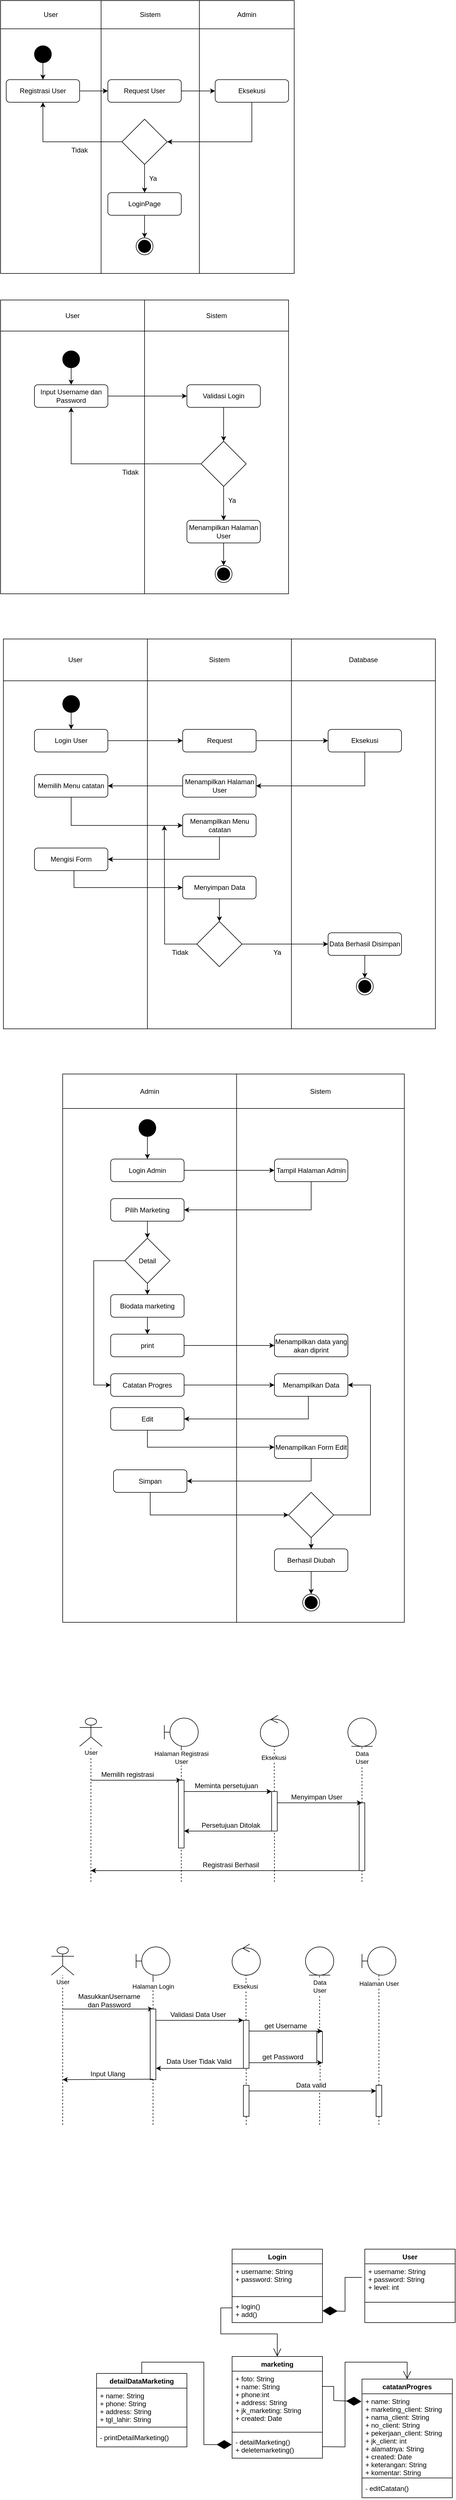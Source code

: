 <mxfile version="20.8.23" type="github">
  <diagram name="Page-1" id="qvWM1OvtlhQg1NueCVtJ">
    <mxGraphModel dx="1061" dy="492" grid="1" gridSize="10" guides="1" tooltips="1" connect="1" arrows="1" fold="1" page="1" pageScale="1" pageWidth="850" pageHeight="1100" math="0" shadow="0">
      <root>
        <mxCell id="0" />
        <mxCell id="1" parent="0" />
        <mxCell id="56UlqeOueoB-I-3EqVoc-29" value="" style="shape=table;startSize=0;container=1;collapsible=0;childLayout=tableLayout;" parent="1" vertex="1">
          <mxGeometry width="520" height="483" as="geometry" />
        </mxCell>
        <mxCell id="56UlqeOueoB-I-3EqVoc-30" value="" style="shape=tableRow;horizontal=0;startSize=0;swimlaneHead=0;swimlaneBody=0;strokeColor=inherit;top=0;left=0;bottom=0;right=0;collapsible=0;dropTarget=0;fillColor=none;points=[[0,0.5],[1,0.5]];portConstraint=eastwest;" parent="56UlqeOueoB-I-3EqVoc-29" vertex="1">
          <mxGeometry width="520" height="50" as="geometry" />
        </mxCell>
        <mxCell id="56UlqeOueoB-I-3EqVoc-31" value="User" style="shape=partialRectangle;html=1;whiteSpace=wrap;connectable=0;strokeColor=inherit;overflow=hidden;fillColor=none;top=0;left=0;bottom=0;right=0;pointerEvents=1;" parent="56UlqeOueoB-I-3EqVoc-30" vertex="1">
          <mxGeometry width="178" height="50" as="geometry">
            <mxRectangle width="178" height="50" as="alternateBounds" />
          </mxGeometry>
        </mxCell>
        <mxCell id="56UlqeOueoB-I-3EqVoc-32" value="Sistem" style="shape=partialRectangle;html=1;whiteSpace=wrap;connectable=0;strokeColor=inherit;overflow=hidden;fillColor=none;top=0;left=0;bottom=0;right=0;pointerEvents=1;" parent="56UlqeOueoB-I-3EqVoc-30" vertex="1">
          <mxGeometry x="178" width="174" height="50" as="geometry">
            <mxRectangle width="174" height="50" as="alternateBounds" />
          </mxGeometry>
        </mxCell>
        <mxCell id="56UlqeOueoB-I-3EqVoc-33" value="Admin" style="shape=partialRectangle;html=1;whiteSpace=wrap;connectable=0;strokeColor=inherit;overflow=hidden;fillColor=none;top=0;left=0;bottom=0;right=0;pointerEvents=1;" parent="56UlqeOueoB-I-3EqVoc-30" vertex="1">
          <mxGeometry x="352" width="168" height="50" as="geometry">
            <mxRectangle width="168" height="50" as="alternateBounds" />
          </mxGeometry>
        </mxCell>
        <mxCell id="56UlqeOueoB-I-3EqVoc-34" value="" style="shape=tableRow;horizontal=0;startSize=0;swimlaneHead=0;swimlaneBody=0;strokeColor=inherit;top=0;left=0;bottom=0;right=0;collapsible=0;dropTarget=0;fillColor=none;points=[[0,0.5],[1,0.5]];portConstraint=eastwest;" parent="56UlqeOueoB-I-3EqVoc-29" vertex="1">
          <mxGeometry y="50" width="520" height="433" as="geometry" />
        </mxCell>
        <mxCell id="56UlqeOueoB-I-3EqVoc-35" value="" style="shape=partialRectangle;html=1;whiteSpace=wrap;connectable=0;strokeColor=inherit;overflow=hidden;fillColor=none;top=0;left=0;bottom=0;right=0;pointerEvents=1;" parent="56UlqeOueoB-I-3EqVoc-34" vertex="1">
          <mxGeometry width="178" height="433" as="geometry">
            <mxRectangle width="178" height="433" as="alternateBounds" />
          </mxGeometry>
        </mxCell>
        <mxCell id="56UlqeOueoB-I-3EqVoc-36" value="" style="shape=partialRectangle;html=1;whiteSpace=wrap;connectable=0;strokeColor=inherit;overflow=hidden;fillColor=none;top=0;left=0;bottom=0;right=0;pointerEvents=1;" parent="56UlqeOueoB-I-3EqVoc-34" vertex="1">
          <mxGeometry x="178" width="174" height="433" as="geometry">
            <mxRectangle width="174" height="433" as="alternateBounds" />
          </mxGeometry>
        </mxCell>
        <mxCell id="56UlqeOueoB-I-3EqVoc-37" value="" style="shape=partialRectangle;html=1;whiteSpace=wrap;connectable=0;strokeColor=inherit;overflow=hidden;fillColor=none;top=0;left=0;bottom=0;right=0;pointerEvents=1;" parent="56UlqeOueoB-I-3EqVoc-34" vertex="1">
          <mxGeometry x="352" width="168" height="433" as="geometry">
            <mxRectangle width="168" height="433" as="alternateBounds" />
          </mxGeometry>
        </mxCell>
        <mxCell id="56UlqeOueoB-I-3EqVoc-42" style="edgeStyle=orthogonalEdgeStyle;rounded=0;orthogonalLoop=1;jettySize=auto;html=1;exitX=0.5;exitY=1;exitDx=0;exitDy=0;entryX=0.5;entryY=0;entryDx=0;entryDy=0;" parent="1" source="56UlqeOueoB-I-3EqVoc-38" target="56UlqeOueoB-I-3EqVoc-41" edge="1">
          <mxGeometry relative="1" as="geometry" />
        </mxCell>
        <mxCell id="56UlqeOueoB-I-3EqVoc-38" value="" style="ellipse;fillColor=strokeColor;" parent="1" vertex="1">
          <mxGeometry x="60" y="80" width="30" height="30" as="geometry" />
        </mxCell>
        <mxCell id="56UlqeOueoB-I-3EqVoc-47" style="edgeStyle=orthogonalEdgeStyle;rounded=0;orthogonalLoop=1;jettySize=auto;html=1;exitX=1;exitY=0.5;exitDx=0;exitDy=0;entryX=0;entryY=0.5;entryDx=0;entryDy=0;" parent="1" source="56UlqeOueoB-I-3EqVoc-41" target="56UlqeOueoB-I-3EqVoc-46" edge="1">
          <mxGeometry relative="1" as="geometry" />
        </mxCell>
        <mxCell id="56UlqeOueoB-I-3EqVoc-41" value="Registrasi User" style="rounded=1;whiteSpace=wrap;html=1;" parent="1" vertex="1">
          <mxGeometry x="10" y="140" width="130" height="40" as="geometry" />
        </mxCell>
        <mxCell id="56UlqeOueoB-I-3EqVoc-49" style="edgeStyle=orthogonalEdgeStyle;rounded=0;orthogonalLoop=1;jettySize=auto;html=1;exitX=1;exitY=0.5;exitDx=0;exitDy=0;entryX=0;entryY=0.5;entryDx=0;entryDy=0;" parent="1" source="56UlqeOueoB-I-3EqVoc-46" target="56UlqeOueoB-I-3EqVoc-48" edge="1">
          <mxGeometry relative="1" as="geometry" />
        </mxCell>
        <mxCell id="56UlqeOueoB-I-3EqVoc-46" value="Request User" style="rounded=1;whiteSpace=wrap;html=1;" parent="1" vertex="1">
          <mxGeometry x="190" y="140" width="130" height="40" as="geometry" />
        </mxCell>
        <mxCell id="56UlqeOueoB-I-3EqVoc-51" style="edgeStyle=orthogonalEdgeStyle;rounded=0;orthogonalLoop=1;jettySize=auto;html=1;exitX=0.5;exitY=1;exitDx=0;exitDy=0;entryX=1;entryY=0.5;entryDx=0;entryDy=0;" parent="1" source="56UlqeOueoB-I-3EqVoc-48" target="56UlqeOueoB-I-3EqVoc-50" edge="1">
          <mxGeometry relative="1" as="geometry" />
        </mxCell>
        <mxCell id="56UlqeOueoB-I-3EqVoc-48" value="Eksekusi" style="rounded=1;whiteSpace=wrap;html=1;" parent="1" vertex="1">
          <mxGeometry x="380" y="140" width="130" height="40" as="geometry" />
        </mxCell>
        <mxCell id="56UlqeOueoB-I-3EqVoc-52" style="edgeStyle=orthogonalEdgeStyle;rounded=0;orthogonalLoop=1;jettySize=auto;html=1;exitX=0;exitY=0.5;exitDx=0;exitDy=0;entryX=0.5;entryY=1;entryDx=0;entryDy=0;" parent="1" source="56UlqeOueoB-I-3EqVoc-50" target="56UlqeOueoB-I-3EqVoc-41" edge="1">
          <mxGeometry relative="1" as="geometry" />
        </mxCell>
        <mxCell id="56UlqeOueoB-I-3EqVoc-54" style="edgeStyle=orthogonalEdgeStyle;rounded=0;orthogonalLoop=1;jettySize=auto;html=1;exitX=0.5;exitY=1;exitDx=0;exitDy=0;entryX=0.5;entryY=0;entryDx=0;entryDy=0;" parent="1" source="56UlqeOueoB-I-3EqVoc-50" target="56UlqeOueoB-I-3EqVoc-57" edge="1">
          <mxGeometry relative="1" as="geometry">
            <mxPoint x="255" y="350" as="targetPoint" />
          </mxGeometry>
        </mxCell>
        <mxCell id="56UlqeOueoB-I-3EqVoc-50" value="" style="rhombus;whiteSpace=wrap;html=1;" parent="1" vertex="1">
          <mxGeometry x="215" y="210" width="80" height="80" as="geometry" />
        </mxCell>
        <mxCell id="56UlqeOueoB-I-3EqVoc-55" value="Ya" style="text;html=1;strokeColor=none;fillColor=none;align=center;verticalAlign=middle;whiteSpace=wrap;rounded=0;" parent="1" vertex="1">
          <mxGeometry x="240" y="300" width="60" height="30" as="geometry" />
        </mxCell>
        <mxCell id="56UlqeOueoB-I-3EqVoc-56" value="Tidak" style="text;html=1;strokeColor=none;fillColor=none;align=center;verticalAlign=middle;whiteSpace=wrap;rounded=0;" parent="1" vertex="1">
          <mxGeometry x="110" y="250" width="60" height="30" as="geometry" />
        </mxCell>
        <mxCell id="56UlqeOueoB-I-3EqVoc-59" style="edgeStyle=orthogonalEdgeStyle;rounded=0;orthogonalLoop=1;jettySize=auto;html=1;exitX=0.5;exitY=1;exitDx=0;exitDy=0;entryX=0.5;entryY=0;entryDx=0;entryDy=0;" parent="1" source="56UlqeOueoB-I-3EqVoc-57" target="56UlqeOueoB-I-3EqVoc-58" edge="1">
          <mxGeometry relative="1" as="geometry" />
        </mxCell>
        <mxCell id="56UlqeOueoB-I-3EqVoc-57" value="LoginPage" style="rounded=1;whiteSpace=wrap;html=1;" parent="1" vertex="1">
          <mxGeometry x="190" y="340" width="130" height="40" as="geometry" />
        </mxCell>
        <mxCell id="56UlqeOueoB-I-3EqVoc-58" value="" style="ellipse;html=1;shape=endState;fillColor=strokeColor;" parent="1" vertex="1">
          <mxGeometry x="240" y="420" width="30" height="30" as="geometry" />
        </mxCell>
        <mxCell id="uEY4NltsGnFyYY0y2aG_-11" value="" style="shape=table;startSize=0;container=1;collapsible=0;childLayout=tableLayout;" parent="1" vertex="1">
          <mxGeometry y="530" width="510" height="520" as="geometry" />
        </mxCell>
        <mxCell id="uEY4NltsGnFyYY0y2aG_-12" value="" style="shape=tableRow;horizontal=0;startSize=0;swimlaneHead=0;swimlaneBody=0;strokeColor=inherit;top=0;left=0;bottom=0;right=0;collapsible=0;dropTarget=0;fillColor=none;points=[[0,0.5],[1,0.5]];portConstraint=eastwest;" parent="uEY4NltsGnFyYY0y2aG_-11" vertex="1">
          <mxGeometry width="510" height="55" as="geometry" />
        </mxCell>
        <mxCell id="uEY4NltsGnFyYY0y2aG_-13" value="User" style="shape=partialRectangle;html=1;whiteSpace=wrap;connectable=0;strokeColor=inherit;overflow=hidden;fillColor=none;top=0;left=0;bottom=0;right=0;pointerEvents=1;" parent="uEY4NltsGnFyYY0y2aG_-12" vertex="1">
          <mxGeometry width="255" height="55" as="geometry">
            <mxRectangle width="255" height="55" as="alternateBounds" />
          </mxGeometry>
        </mxCell>
        <mxCell id="uEY4NltsGnFyYY0y2aG_-14" value="Sistem" style="shape=partialRectangle;html=1;whiteSpace=wrap;connectable=0;strokeColor=inherit;overflow=hidden;fillColor=none;top=0;left=0;bottom=0;right=0;pointerEvents=1;" parent="uEY4NltsGnFyYY0y2aG_-12" vertex="1">
          <mxGeometry x="255" width="255" height="55" as="geometry">
            <mxRectangle width="255" height="55" as="alternateBounds" />
          </mxGeometry>
        </mxCell>
        <mxCell id="uEY4NltsGnFyYY0y2aG_-15" value="" style="shape=tableRow;horizontal=0;startSize=0;swimlaneHead=0;swimlaneBody=0;strokeColor=inherit;top=0;left=0;bottom=0;right=0;collapsible=0;dropTarget=0;fillColor=none;points=[[0,0.5],[1,0.5]];portConstraint=eastwest;" parent="uEY4NltsGnFyYY0y2aG_-11" vertex="1">
          <mxGeometry y="55" width="510" height="465" as="geometry" />
        </mxCell>
        <mxCell id="uEY4NltsGnFyYY0y2aG_-16" value="" style="shape=partialRectangle;html=1;whiteSpace=wrap;connectable=0;strokeColor=inherit;overflow=hidden;fillColor=none;top=0;left=0;bottom=0;right=0;pointerEvents=1;" parent="uEY4NltsGnFyYY0y2aG_-15" vertex="1">
          <mxGeometry width="255" height="465" as="geometry">
            <mxRectangle width="255" height="465" as="alternateBounds" />
          </mxGeometry>
        </mxCell>
        <mxCell id="uEY4NltsGnFyYY0y2aG_-17" value="" style="shape=partialRectangle;html=1;whiteSpace=wrap;connectable=0;strokeColor=inherit;overflow=hidden;fillColor=none;top=0;left=0;bottom=0;right=0;pointerEvents=1;" parent="uEY4NltsGnFyYY0y2aG_-15" vertex="1">
          <mxGeometry x="255" width="255" height="465" as="geometry">
            <mxRectangle width="255" height="465" as="alternateBounds" />
          </mxGeometry>
        </mxCell>
        <mxCell id="uEY4NltsGnFyYY0y2aG_-20" style="edgeStyle=orthogonalEdgeStyle;rounded=0;orthogonalLoop=1;jettySize=auto;html=1;exitX=0.5;exitY=1;exitDx=0;exitDy=0;entryX=0.5;entryY=0;entryDx=0;entryDy=0;" parent="1" source="uEY4NltsGnFyYY0y2aG_-18" target="uEY4NltsGnFyYY0y2aG_-19" edge="1">
          <mxGeometry relative="1" as="geometry" />
        </mxCell>
        <mxCell id="uEY4NltsGnFyYY0y2aG_-18" value="" style="ellipse;fillColor=strokeColor;" parent="1" vertex="1">
          <mxGeometry x="110" y="620" width="30" height="30" as="geometry" />
        </mxCell>
        <mxCell id="uEY4NltsGnFyYY0y2aG_-19" value="Input Username dan Password" style="rounded=1;whiteSpace=wrap;html=1;" parent="1" vertex="1">
          <mxGeometry x="60" y="680" width="130" height="40" as="geometry" />
        </mxCell>
        <mxCell id="uEY4NltsGnFyYY0y2aG_-24" style="edgeStyle=orthogonalEdgeStyle;rounded=0;orthogonalLoop=1;jettySize=auto;html=1;exitX=1;exitY=0.5;exitDx=0;exitDy=0;" parent="1" source="uEY4NltsGnFyYY0y2aG_-19" target="uEY4NltsGnFyYY0y2aG_-23" edge="1">
          <mxGeometry relative="1" as="geometry">
            <mxPoint x="190" y="780" as="sourcePoint" />
          </mxGeometry>
        </mxCell>
        <mxCell id="uEY4NltsGnFyYY0y2aG_-26" style="edgeStyle=orthogonalEdgeStyle;rounded=0;orthogonalLoop=1;jettySize=auto;html=1;exitX=0.5;exitY=1;exitDx=0;exitDy=0;" parent="1" source="uEY4NltsGnFyYY0y2aG_-23" target="uEY4NltsGnFyYY0y2aG_-25" edge="1">
          <mxGeometry relative="1" as="geometry" />
        </mxCell>
        <mxCell id="uEY4NltsGnFyYY0y2aG_-23" value="Validasi Login" style="rounded=1;whiteSpace=wrap;html=1;" parent="1" vertex="1">
          <mxGeometry x="330" y="680" width="130" height="40" as="geometry" />
        </mxCell>
        <mxCell id="uEY4NltsGnFyYY0y2aG_-27" style="edgeStyle=orthogonalEdgeStyle;rounded=0;orthogonalLoop=1;jettySize=auto;html=1;exitX=0;exitY=0.5;exitDx=0;exitDy=0;entryX=0.5;entryY=1;entryDx=0;entryDy=0;" parent="1" source="uEY4NltsGnFyYY0y2aG_-25" target="uEY4NltsGnFyYY0y2aG_-19" edge="1">
          <mxGeometry relative="1" as="geometry" />
        </mxCell>
        <mxCell id="uEY4NltsGnFyYY0y2aG_-29" style="edgeStyle=orthogonalEdgeStyle;rounded=0;orthogonalLoop=1;jettySize=auto;html=1;exitX=0.5;exitY=1;exitDx=0;exitDy=0;entryX=0.5;entryY=0;entryDx=0;entryDy=0;" parent="1" source="uEY4NltsGnFyYY0y2aG_-25" target="uEY4NltsGnFyYY0y2aG_-28" edge="1">
          <mxGeometry relative="1" as="geometry" />
        </mxCell>
        <mxCell id="uEY4NltsGnFyYY0y2aG_-25" value="" style="rhombus;whiteSpace=wrap;html=1;" parent="1" vertex="1">
          <mxGeometry x="355" y="780" width="80" height="80" as="geometry" />
        </mxCell>
        <mxCell id="hxMTRhEPYF77uvNA8j2I-38" style="edgeStyle=orthogonalEdgeStyle;rounded=0;orthogonalLoop=1;jettySize=auto;html=1;entryX=0.5;entryY=0;entryDx=0;entryDy=0;" parent="1" source="uEY4NltsGnFyYY0y2aG_-28" target="hxMTRhEPYF77uvNA8j2I-37" edge="1">
          <mxGeometry relative="1" as="geometry" />
        </mxCell>
        <mxCell id="uEY4NltsGnFyYY0y2aG_-28" value="Menampilkan Halaman User" style="rounded=1;whiteSpace=wrap;html=1;" parent="1" vertex="1">
          <mxGeometry x="330" y="920" width="130" height="40" as="geometry" />
        </mxCell>
        <mxCell id="uEY4NltsGnFyYY0y2aG_-30" value="Tidak" style="text;html=1;strokeColor=none;fillColor=none;align=center;verticalAlign=middle;whiteSpace=wrap;rounded=0;" parent="1" vertex="1">
          <mxGeometry x="200" y="820" width="60" height="30" as="geometry" />
        </mxCell>
        <mxCell id="uEY4NltsGnFyYY0y2aG_-31" value="Ya" style="text;html=1;strokeColor=none;fillColor=none;align=center;verticalAlign=middle;whiteSpace=wrap;rounded=0;" parent="1" vertex="1">
          <mxGeometry x="380" y="870" width="60" height="30" as="geometry" />
        </mxCell>
        <mxCell id="hxMTRhEPYF77uvNA8j2I-2" value="" style="shape=table;startSize=0;container=1;collapsible=0;childLayout=tableLayout;shadow=0;" parent="1" vertex="1">
          <mxGeometry x="5" y="1130" width="765" height="690" as="geometry" />
        </mxCell>
        <mxCell id="hxMTRhEPYF77uvNA8j2I-3" value="" style="shape=tableRow;horizontal=0;startSize=0;swimlaneHead=0;swimlaneBody=0;strokeColor=inherit;top=0;left=0;bottom=0;right=0;collapsible=0;dropTarget=0;fillColor=none;points=[[0,0.5],[1,0.5]];portConstraint=eastwest;shadow=0;" parent="hxMTRhEPYF77uvNA8j2I-2" vertex="1">
          <mxGeometry width="765" height="74" as="geometry" />
        </mxCell>
        <mxCell id="hxMTRhEPYF77uvNA8j2I-4" value="User" style="shape=partialRectangle;html=1;whiteSpace=wrap;connectable=0;strokeColor=inherit;overflow=hidden;fillColor=none;top=0;left=0;bottom=0;right=0;pointerEvents=1;shadow=0;" parent="hxMTRhEPYF77uvNA8j2I-3" vertex="1">
          <mxGeometry width="255" height="74" as="geometry">
            <mxRectangle width="255" height="74" as="alternateBounds" />
          </mxGeometry>
        </mxCell>
        <mxCell id="hxMTRhEPYF77uvNA8j2I-5" value="Sistem" style="shape=partialRectangle;html=1;whiteSpace=wrap;connectable=0;strokeColor=inherit;overflow=hidden;fillColor=none;top=0;left=0;bottom=0;right=0;pointerEvents=1;shadow=0;" parent="hxMTRhEPYF77uvNA8j2I-3" vertex="1">
          <mxGeometry x="255" width="255" height="74" as="geometry">
            <mxRectangle width="255" height="74" as="alternateBounds" />
          </mxGeometry>
        </mxCell>
        <mxCell id="hxMTRhEPYF77uvNA8j2I-12" value="Database" style="shape=partialRectangle;html=1;whiteSpace=wrap;connectable=0;strokeColor=inherit;overflow=hidden;fillColor=none;top=0;left=0;bottom=0;right=0;pointerEvents=1;shadow=0;" parent="hxMTRhEPYF77uvNA8j2I-3" vertex="1">
          <mxGeometry x="510" width="255" height="74" as="geometry">
            <mxRectangle width="255" height="74" as="alternateBounds" />
          </mxGeometry>
        </mxCell>
        <mxCell id="hxMTRhEPYF77uvNA8j2I-6" value="" style="shape=tableRow;horizontal=0;startSize=0;swimlaneHead=0;swimlaneBody=0;strokeColor=inherit;top=0;left=0;bottom=0;right=0;collapsible=0;dropTarget=0;fillColor=none;points=[[0,0.5],[1,0.5]];portConstraint=eastwest;shadow=0;" parent="hxMTRhEPYF77uvNA8j2I-2" vertex="1">
          <mxGeometry y="74" width="765" height="616" as="geometry" />
        </mxCell>
        <mxCell id="hxMTRhEPYF77uvNA8j2I-7" value="" style="shape=partialRectangle;html=1;whiteSpace=wrap;connectable=0;strokeColor=inherit;overflow=hidden;fillColor=none;top=0;left=0;bottom=0;right=0;pointerEvents=1;shadow=0;" parent="hxMTRhEPYF77uvNA8j2I-6" vertex="1">
          <mxGeometry width="255" height="616" as="geometry">
            <mxRectangle width="255" height="616" as="alternateBounds" />
          </mxGeometry>
        </mxCell>
        <mxCell id="hxMTRhEPYF77uvNA8j2I-8" value="" style="shape=partialRectangle;html=1;whiteSpace=wrap;connectable=0;strokeColor=inherit;overflow=hidden;fillColor=none;top=0;left=0;bottom=0;right=0;pointerEvents=1;shadow=0;" parent="hxMTRhEPYF77uvNA8j2I-6" vertex="1">
          <mxGeometry x="255" width="255" height="616" as="geometry">
            <mxRectangle width="255" height="616" as="alternateBounds" />
          </mxGeometry>
        </mxCell>
        <mxCell id="hxMTRhEPYF77uvNA8j2I-13" style="shape=partialRectangle;html=1;whiteSpace=wrap;connectable=0;strokeColor=inherit;overflow=hidden;fillColor=none;top=0;left=0;bottom=0;right=0;pointerEvents=1;shadow=0;" parent="hxMTRhEPYF77uvNA8j2I-6" vertex="1">
          <mxGeometry x="510" width="255" height="616" as="geometry">
            <mxRectangle width="255" height="616" as="alternateBounds" />
          </mxGeometry>
        </mxCell>
        <mxCell id="hxMTRhEPYF77uvNA8j2I-11" style="edgeStyle=orthogonalEdgeStyle;rounded=0;orthogonalLoop=1;jettySize=auto;html=1;exitX=0.5;exitY=1;exitDx=0;exitDy=0;entryX=0.5;entryY=0;entryDx=0;entryDy=0;shadow=0;" parent="1" source="hxMTRhEPYF77uvNA8j2I-9" target="hxMTRhEPYF77uvNA8j2I-10" edge="1">
          <mxGeometry relative="1" as="geometry" />
        </mxCell>
        <mxCell id="hxMTRhEPYF77uvNA8j2I-9" value="" style="ellipse;fillColor=strokeColor;shadow=0;" parent="1" vertex="1">
          <mxGeometry x="110" y="1230" width="30" height="30" as="geometry" />
        </mxCell>
        <mxCell id="hxMTRhEPYF77uvNA8j2I-15" style="edgeStyle=orthogonalEdgeStyle;rounded=0;orthogonalLoop=1;jettySize=auto;html=1;exitX=1;exitY=0.5;exitDx=0;exitDy=0;shadow=0;" parent="1" source="hxMTRhEPYF77uvNA8j2I-10" target="hxMTRhEPYF77uvNA8j2I-14" edge="1">
          <mxGeometry relative="1" as="geometry" />
        </mxCell>
        <mxCell id="hxMTRhEPYF77uvNA8j2I-10" value="Login User" style="rounded=1;whiteSpace=wrap;html=1;shadow=0;" parent="1" vertex="1">
          <mxGeometry x="60" y="1290" width="130" height="40" as="geometry" />
        </mxCell>
        <mxCell id="hxMTRhEPYF77uvNA8j2I-17" style="edgeStyle=orthogonalEdgeStyle;rounded=0;orthogonalLoop=1;jettySize=auto;html=1;entryX=0;entryY=0.5;entryDx=0;entryDy=0;shadow=0;" parent="1" source="hxMTRhEPYF77uvNA8j2I-14" target="hxMTRhEPYF77uvNA8j2I-16" edge="1">
          <mxGeometry relative="1" as="geometry" />
        </mxCell>
        <mxCell id="hxMTRhEPYF77uvNA8j2I-14" value="Request" style="rounded=1;whiteSpace=wrap;html=1;shadow=0;" parent="1" vertex="1">
          <mxGeometry x="322.5" y="1290" width="130" height="40" as="geometry" />
        </mxCell>
        <mxCell id="hxMTRhEPYF77uvNA8j2I-19" style="edgeStyle=orthogonalEdgeStyle;rounded=0;orthogonalLoop=1;jettySize=auto;html=1;entryX=1;entryY=0.5;entryDx=0;entryDy=0;shadow=0;" parent="1" source="hxMTRhEPYF77uvNA8j2I-16" target="hxMTRhEPYF77uvNA8j2I-18" edge="1">
          <mxGeometry relative="1" as="geometry">
            <Array as="points">
              <mxPoint x="645" y="1390" />
            </Array>
          </mxGeometry>
        </mxCell>
        <mxCell id="hxMTRhEPYF77uvNA8j2I-16" value="Eksekusi" style="rounded=1;whiteSpace=wrap;html=1;shadow=0;" parent="1" vertex="1">
          <mxGeometry x="580" y="1290" width="130" height="40" as="geometry" />
        </mxCell>
        <mxCell id="hxMTRhEPYF77uvNA8j2I-21" style="edgeStyle=orthogonalEdgeStyle;rounded=0;orthogonalLoop=1;jettySize=auto;html=1;exitX=0;exitY=0.5;exitDx=0;exitDy=0;entryX=1;entryY=0.5;entryDx=0;entryDy=0;shadow=0;" parent="1" source="hxMTRhEPYF77uvNA8j2I-18" target="hxMTRhEPYF77uvNA8j2I-20" edge="1">
          <mxGeometry relative="1" as="geometry" />
        </mxCell>
        <mxCell id="hxMTRhEPYF77uvNA8j2I-18" value="Menampilkan Halaman User" style="rounded=1;whiteSpace=wrap;html=1;shadow=0;" parent="1" vertex="1">
          <mxGeometry x="322.5" y="1370" width="130" height="40" as="geometry" />
        </mxCell>
        <mxCell id="hxMTRhEPYF77uvNA8j2I-23" style="edgeStyle=orthogonalEdgeStyle;rounded=0;orthogonalLoop=1;jettySize=auto;html=1;entryX=0;entryY=0.5;entryDx=0;entryDy=0;shadow=0;" parent="1" source="hxMTRhEPYF77uvNA8j2I-20" target="hxMTRhEPYF77uvNA8j2I-22" edge="1">
          <mxGeometry relative="1" as="geometry">
            <Array as="points">
              <mxPoint x="125" y="1460" />
            </Array>
          </mxGeometry>
        </mxCell>
        <mxCell id="hxMTRhEPYF77uvNA8j2I-20" value="Memilih Menu catatan" style="rounded=1;whiteSpace=wrap;html=1;shadow=0;" parent="1" vertex="1">
          <mxGeometry x="60" y="1370" width="130" height="40" as="geometry" />
        </mxCell>
        <mxCell id="hxMTRhEPYF77uvNA8j2I-25" style="edgeStyle=orthogonalEdgeStyle;rounded=0;orthogonalLoop=1;jettySize=auto;html=1;exitX=0.5;exitY=1;exitDx=0;exitDy=0;entryX=1;entryY=0.5;entryDx=0;entryDy=0;shadow=0;" parent="1" source="hxMTRhEPYF77uvNA8j2I-22" target="hxMTRhEPYF77uvNA8j2I-24" edge="1">
          <mxGeometry relative="1" as="geometry" />
        </mxCell>
        <mxCell id="hxMTRhEPYF77uvNA8j2I-22" value="Menampilkan Menu catatan" style="rounded=1;whiteSpace=wrap;html=1;shadow=0;" parent="1" vertex="1">
          <mxGeometry x="322.5" y="1440" width="130" height="40" as="geometry" />
        </mxCell>
        <mxCell id="hxMTRhEPYF77uvNA8j2I-27" style="edgeStyle=orthogonalEdgeStyle;rounded=0;orthogonalLoop=1;jettySize=auto;html=1;entryX=0;entryY=0.5;entryDx=0;entryDy=0;shadow=0;" parent="1" source="hxMTRhEPYF77uvNA8j2I-24" target="hxMTRhEPYF77uvNA8j2I-28" edge="1">
          <mxGeometry relative="1" as="geometry">
            <Array as="points">
              <mxPoint x="130" y="1570" />
            </Array>
          </mxGeometry>
        </mxCell>
        <mxCell id="hxMTRhEPYF77uvNA8j2I-24" value="Mengisi Form" style="rounded=1;whiteSpace=wrap;html=1;shadow=0;" parent="1" vertex="1">
          <mxGeometry x="60" y="1500" width="130" height="40" as="geometry" />
        </mxCell>
        <mxCell id="hxMTRhEPYF77uvNA8j2I-30" style="edgeStyle=orthogonalEdgeStyle;rounded=0;orthogonalLoop=1;jettySize=auto;html=1;shadow=0;" parent="1" source="hxMTRhEPYF77uvNA8j2I-26" edge="1">
          <mxGeometry relative="1" as="geometry">
            <mxPoint x="290" y="1460" as="targetPoint" />
          </mxGeometry>
        </mxCell>
        <mxCell id="hxMTRhEPYF77uvNA8j2I-32" style="edgeStyle=orthogonalEdgeStyle;rounded=0;orthogonalLoop=1;jettySize=auto;html=1;shadow=0;" parent="1" source="hxMTRhEPYF77uvNA8j2I-26" target="hxMTRhEPYF77uvNA8j2I-31" edge="1">
          <mxGeometry relative="1" as="geometry" />
        </mxCell>
        <mxCell id="hxMTRhEPYF77uvNA8j2I-26" value="" style="rhombus;whiteSpace=wrap;html=1;shadow=0;" parent="1" vertex="1">
          <mxGeometry x="347.5" y="1630" width="80" height="80" as="geometry" />
        </mxCell>
        <mxCell id="hxMTRhEPYF77uvNA8j2I-29" style="edgeStyle=orthogonalEdgeStyle;rounded=0;orthogonalLoop=1;jettySize=auto;html=1;shadow=0;" parent="1" source="hxMTRhEPYF77uvNA8j2I-28" target="hxMTRhEPYF77uvNA8j2I-26" edge="1">
          <mxGeometry relative="1" as="geometry" />
        </mxCell>
        <mxCell id="hxMTRhEPYF77uvNA8j2I-28" value="Menyimpan Data" style="rounded=1;whiteSpace=wrap;html=1;shadow=0;" parent="1" vertex="1">
          <mxGeometry x="322.5" y="1550" width="130" height="40" as="geometry" />
        </mxCell>
        <mxCell id="hxMTRhEPYF77uvNA8j2I-34" style="edgeStyle=orthogonalEdgeStyle;rounded=0;orthogonalLoop=1;jettySize=auto;html=1;shadow=0;" parent="1" source="hxMTRhEPYF77uvNA8j2I-31" target="hxMTRhEPYF77uvNA8j2I-33" edge="1">
          <mxGeometry relative="1" as="geometry" />
        </mxCell>
        <mxCell id="hxMTRhEPYF77uvNA8j2I-31" value="Data Berhasil Disimpan" style="rounded=1;whiteSpace=wrap;html=1;shadow=0;" parent="1" vertex="1">
          <mxGeometry x="580" y="1650" width="130" height="40" as="geometry" />
        </mxCell>
        <mxCell id="hxMTRhEPYF77uvNA8j2I-33" value="" style="ellipse;html=1;shape=endState;fillColor=strokeColor;shadow=0;" parent="1" vertex="1">
          <mxGeometry x="630" y="1730" width="30" height="30" as="geometry" />
        </mxCell>
        <mxCell id="hxMTRhEPYF77uvNA8j2I-35" value="Tidak" style="text;html=1;strokeColor=none;fillColor=none;align=center;verticalAlign=middle;whiteSpace=wrap;rounded=0;shadow=0;" parent="1" vertex="1">
          <mxGeometry x="287.5" y="1670" width="60" height="30" as="geometry" />
        </mxCell>
        <mxCell id="hxMTRhEPYF77uvNA8j2I-36" value="Ya" style="text;html=1;strokeColor=none;fillColor=none;align=center;verticalAlign=middle;whiteSpace=wrap;rounded=0;shadow=0;" parent="1" vertex="1">
          <mxGeometry x="460" y="1670" width="60" height="30" as="geometry" />
        </mxCell>
        <mxCell id="hxMTRhEPYF77uvNA8j2I-37" value="" style="ellipse;html=1;shape=endState;fillColor=strokeColor;" parent="1" vertex="1">
          <mxGeometry x="380" y="1000" width="30" height="30" as="geometry" />
        </mxCell>
        <mxCell id="hxMTRhEPYF77uvNA8j2I-39" value="" style="shape=table;startSize=0;container=1;collapsible=0;childLayout=tableLayout;" parent="1" vertex="1">
          <mxGeometry x="110" y="1900" width="605" height="970.5" as="geometry" />
        </mxCell>
        <mxCell id="hxMTRhEPYF77uvNA8j2I-40" value="" style="shape=tableRow;horizontal=0;startSize=0;swimlaneHead=0;swimlaneBody=0;strokeColor=inherit;top=0;left=0;bottom=0;right=0;collapsible=0;dropTarget=0;fillColor=none;points=[[0,0.5],[1,0.5]];portConstraint=eastwest;" parent="hxMTRhEPYF77uvNA8j2I-39" vertex="1">
          <mxGeometry width="605" height="61" as="geometry" />
        </mxCell>
        <mxCell id="hxMTRhEPYF77uvNA8j2I-41" value="Admin" style="shape=partialRectangle;html=1;whiteSpace=wrap;connectable=0;strokeColor=inherit;overflow=hidden;fillColor=none;top=0;left=0;bottom=0;right=0;pointerEvents=1;" parent="hxMTRhEPYF77uvNA8j2I-40" vertex="1">
          <mxGeometry width="308" height="61" as="geometry">
            <mxRectangle width="308" height="61" as="alternateBounds" />
          </mxGeometry>
        </mxCell>
        <mxCell id="hxMTRhEPYF77uvNA8j2I-42" value="Sistem" style="shape=partialRectangle;html=1;whiteSpace=wrap;connectable=0;strokeColor=inherit;overflow=hidden;fillColor=none;top=0;left=0;bottom=0;right=0;pointerEvents=1;" parent="hxMTRhEPYF77uvNA8j2I-40" vertex="1">
          <mxGeometry x="308" width="297" height="61" as="geometry">
            <mxRectangle width="297" height="61" as="alternateBounds" />
          </mxGeometry>
        </mxCell>
        <mxCell id="hxMTRhEPYF77uvNA8j2I-43" value="" style="shape=tableRow;horizontal=0;startSize=0;swimlaneHead=0;swimlaneBody=0;strokeColor=inherit;top=0;left=0;bottom=0;right=0;collapsible=0;dropTarget=0;fillColor=none;points=[[0,0.5],[1,0.5]];portConstraint=eastwest;" parent="hxMTRhEPYF77uvNA8j2I-39" vertex="1">
          <mxGeometry y="61" width="605" height="910" as="geometry" />
        </mxCell>
        <mxCell id="hxMTRhEPYF77uvNA8j2I-44" value="" style="shape=partialRectangle;html=1;whiteSpace=wrap;connectable=0;strokeColor=inherit;overflow=hidden;fillColor=none;top=0;left=0;bottom=0;right=0;pointerEvents=1;" parent="hxMTRhEPYF77uvNA8j2I-43" vertex="1">
          <mxGeometry width="308" height="910" as="geometry">
            <mxRectangle width="308" height="910" as="alternateBounds" />
          </mxGeometry>
        </mxCell>
        <mxCell id="hxMTRhEPYF77uvNA8j2I-45" value="" style="shape=partialRectangle;html=1;whiteSpace=wrap;connectable=0;strokeColor=inherit;overflow=hidden;fillColor=none;top=0;left=0;bottom=0;right=0;pointerEvents=1;" parent="hxMTRhEPYF77uvNA8j2I-43" vertex="1">
          <mxGeometry x="308" width="297" height="910" as="geometry">
            <mxRectangle width="297" height="910" as="alternateBounds" />
          </mxGeometry>
        </mxCell>
        <mxCell id="hxMTRhEPYF77uvNA8j2I-48" style="edgeStyle=orthogonalEdgeStyle;rounded=0;sketch=0;orthogonalLoop=1;jettySize=auto;html=1;exitX=1;exitY=0.5;exitDx=0;exitDy=0;entryX=0.667;entryY=0.5;entryDx=0;entryDy=0;entryPerimeter=0;shadow=0;" parent="1" source="hxMTRhEPYF77uvNA8j2I-9" target="hxMTRhEPYF77uvNA8j2I-9" edge="1">
          <mxGeometry relative="1" as="geometry" />
        </mxCell>
        <mxCell id="hxMTRhEPYF77uvNA8j2I-51" style="edgeStyle=orthogonalEdgeStyle;rounded=0;sketch=0;orthogonalLoop=1;jettySize=auto;html=1;shadow=0;" parent="1" source="hxMTRhEPYF77uvNA8j2I-49" target="hxMTRhEPYF77uvNA8j2I-50" edge="1">
          <mxGeometry relative="1" as="geometry" />
        </mxCell>
        <mxCell id="hxMTRhEPYF77uvNA8j2I-49" value="" style="ellipse;fillColor=strokeColor;shadow=0;" parent="1" vertex="1">
          <mxGeometry x="245" y="1980.5" width="30" height="30" as="geometry" />
        </mxCell>
        <mxCell id="hxMTRhEPYF77uvNA8j2I-53" style="edgeStyle=orthogonalEdgeStyle;rounded=0;sketch=0;orthogonalLoop=1;jettySize=auto;html=1;shadow=0;" parent="1" source="hxMTRhEPYF77uvNA8j2I-50" target="hxMTRhEPYF77uvNA8j2I-52" edge="1">
          <mxGeometry relative="1" as="geometry" />
        </mxCell>
        <mxCell id="hxMTRhEPYF77uvNA8j2I-50" value="Login Admin" style="rounded=1;whiteSpace=wrap;html=1;shadow=0;" parent="1" vertex="1">
          <mxGeometry x="195" y="2050.5" width="130" height="40" as="geometry" />
        </mxCell>
        <mxCell id="hxMTRhEPYF77uvNA8j2I-55" style="edgeStyle=orthogonalEdgeStyle;rounded=0;sketch=0;orthogonalLoop=1;jettySize=auto;html=1;entryX=1;entryY=0.5;entryDx=0;entryDy=0;shadow=0;" parent="1" source="hxMTRhEPYF77uvNA8j2I-52" target="hxMTRhEPYF77uvNA8j2I-54" edge="1">
          <mxGeometry relative="1" as="geometry">
            <Array as="points">
              <mxPoint x="550" y="2140.5" />
            </Array>
          </mxGeometry>
        </mxCell>
        <mxCell id="hxMTRhEPYF77uvNA8j2I-52" value="Tampil Halaman Admin" style="rounded=1;whiteSpace=wrap;html=1;shadow=0;" parent="1" vertex="1">
          <mxGeometry x="485" y="2050.5" width="130" height="40" as="geometry" />
        </mxCell>
        <mxCell id="hxMTRhEPYF77uvNA8j2I-59" style="edgeStyle=orthogonalEdgeStyle;rounded=0;sketch=0;orthogonalLoop=1;jettySize=auto;html=1;entryX=0.5;entryY=0;entryDx=0;entryDy=0;shadow=0;" parent="1" source="hxMTRhEPYF77uvNA8j2I-54" edge="1">
          <mxGeometry relative="1" as="geometry">
            <mxPoint x="260" y="2190.5" as="targetPoint" />
          </mxGeometry>
        </mxCell>
        <mxCell id="hxMTRhEPYF77uvNA8j2I-54" value="Pilih Marketing" style="rounded=1;whiteSpace=wrap;html=1;shadow=0;" parent="1" vertex="1">
          <mxGeometry x="195" y="2120.5" width="130" height="40" as="geometry" />
        </mxCell>
        <mxCell id="hxMTRhEPYF77uvNA8j2I-58" style="edgeStyle=orthogonalEdgeStyle;rounded=0;sketch=0;orthogonalLoop=1;jettySize=auto;html=1;shadow=0;entryX=0.5;entryY=0;entryDx=0;entryDy=0;" parent="1" source="hxMTRhEPYF77uvNA8j2I-62" target="hxMTRhEPYF77uvNA8j2I-60" edge="1">
          <mxGeometry relative="1" as="geometry">
            <mxPoint x="325" y="2210.5" as="sourcePoint" />
            <Array as="points" />
          </mxGeometry>
        </mxCell>
        <mxCell id="hxMTRhEPYF77uvNA8j2I-57" value="Menampilkan data yang akan diprint" style="rounded=1;whiteSpace=wrap;html=1;shadow=0;" parent="1" vertex="1">
          <mxGeometry x="485" y="2360.5" width="130" height="40" as="geometry" />
        </mxCell>
        <mxCell id="hxMTRhEPYF77uvNA8j2I-69" style="edgeStyle=orthogonalEdgeStyle;rounded=0;sketch=0;orthogonalLoop=1;jettySize=auto;html=1;shadow=0;" parent="1" source="hxMTRhEPYF77uvNA8j2I-70" target="hxMTRhEPYF77uvNA8j2I-57" edge="1">
          <mxGeometry relative="1" as="geometry">
            <Array as="points">
              <mxPoint x="550" y="2380.5" />
            </Array>
          </mxGeometry>
        </mxCell>
        <mxCell id="hxMTRhEPYF77uvNA8j2I-71" style="edgeStyle=orthogonalEdgeStyle;rounded=0;sketch=0;orthogonalLoop=1;jettySize=auto;html=1;shadow=0;" parent="1" source="hxMTRhEPYF77uvNA8j2I-60" target="hxMTRhEPYF77uvNA8j2I-70" edge="1">
          <mxGeometry relative="1" as="geometry" />
        </mxCell>
        <mxCell id="hxMTRhEPYF77uvNA8j2I-60" value="Biodata marketing" style="rounded=1;whiteSpace=wrap;html=1;shadow=0;" parent="1" vertex="1">
          <mxGeometry x="195" y="2290.5" width="130" height="40" as="geometry" />
        </mxCell>
        <mxCell id="hxMTRhEPYF77uvNA8j2I-74" style="edgeStyle=orthogonalEdgeStyle;rounded=0;sketch=0;orthogonalLoop=1;jettySize=auto;html=1;entryX=0;entryY=0.5;entryDx=0;entryDy=0;shadow=0;" parent="1" source="hxMTRhEPYF77uvNA8j2I-62" target="hxMTRhEPYF77uvNA8j2I-72" edge="1">
          <mxGeometry relative="1" as="geometry">
            <Array as="points">
              <mxPoint x="165" y="2230.5" />
              <mxPoint x="165" y="2450.5" />
            </Array>
          </mxGeometry>
        </mxCell>
        <mxCell id="hxMTRhEPYF77uvNA8j2I-62" value="Detail" style="rhombus;whiteSpace=wrap;html=1;shadow=0;" parent="1" vertex="1">
          <mxGeometry x="220" y="2190.5" width="80" height="80" as="geometry" />
        </mxCell>
        <mxCell id="hxMTRhEPYF77uvNA8j2I-77" style="edgeStyle=orthogonalEdgeStyle;rounded=0;sketch=0;orthogonalLoop=1;jettySize=auto;html=1;entryX=1;entryY=0.5;entryDx=0;entryDy=0;shadow=0;" parent="1" source="hxMTRhEPYF77uvNA8j2I-64" target="hxMTRhEPYF77uvNA8j2I-76" edge="1">
          <mxGeometry relative="1" as="geometry">
            <Array as="points">
              <mxPoint x="545" y="2510.5" />
            </Array>
          </mxGeometry>
        </mxCell>
        <mxCell id="hxMTRhEPYF77uvNA8j2I-64" value="Menampilkan Data" style="rounded=1;whiteSpace=wrap;html=1;shadow=0;" parent="1" vertex="1">
          <mxGeometry x="485" y="2430.5" width="130" height="40" as="geometry" />
        </mxCell>
        <mxCell id="hxMTRhEPYF77uvNA8j2I-85" style="edgeStyle=orthogonalEdgeStyle;rounded=0;sketch=0;orthogonalLoop=1;jettySize=auto;html=1;shadow=0;" parent="1" source="hxMTRhEPYF77uvNA8j2I-65" edge="1">
          <mxGeometry relative="1" as="geometry">
            <mxPoint x="615" y="2450.5" as="targetPoint" />
            <Array as="points">
              <mxPoint x="655" y="2680.5" />
              <mxPoint x="655" y="2450.5" />
            </Array>
          </mxGeometry>
        </mxCell>
        <mxCell id="hxMTRhEPYF77uvNA8j2I-87" style="edgeStyle=orthogonalEdgeStyle;rounded=0;sketch=0;orthogonalLoop=1;jettySize=auto;html=1;shadow=0;" parent="1" source="hxMTRhEPYF77uvNA8j2I-65" target="hxMTRhEPYF77uvNA8j2I-67" edge="1">
          <mxGeometry relative="1" as="geometry" />
        </mxCell>
        <mxCell id="hxMTRhEPYF77uvNA8j2I-65" value="" style="rhombus;whiteSpace=wrap;html=1;shadow=0;" parent="1" vertex="1">
          <mxGeometry x="510" y="2640.5" width="80" height="80" as="geometry" />
        </mxCell>
        <mxCell id="hxMTRhEPYF77uvNA8j2I-89" style="edgeStyle=orthogonalEdgeStyle;rounded=0;sketch=0;orthogonalLoop=1;jettySize=auto;html=1;entryX=0.5;entryY=0;entryDx=0;entryDy=0;shadow=0;" parent="1" source="hxMTRhEPYF77uvNA8j2I-67" target="hxMTRhEPYF77uvNA8j2I-88" edge="1">
          <mxGeometry relative="1" as="geometry" />
        </mxCell>
        <mxCell id="hxMTRhEPYF77uvNA8j2I-67" value="Berhasil Diubah" style="rounded=1;whiteSpace=wrap;html=1;shadow=0;" parent="1" vertex="1">
          <mxGeometry x="485" y="2740.5" width="130" height="40" as="geometry" />
        </mxCell>
        <mxCell id="hxMTRhEPYF77uvNA8j2I-70" value="print" style="rounded=1;whiteSpace=wrap;html=1;shadow=0;" parent="1" vertex="1">
          <mxGeometry x="195" y="2360.5" width="130" height="40" as="geometry" />
        </mxCell>
        <mxCell id="hxMTRhEPYF77uvNA8j2I-75" style="edgeStyle=orthogonalEdgeStyle;rounded=0;sketch=0;orthogonalLoop=1;jettySize=auto;html=1;shadow=0;" parent="1" source="hxMTRhEPYF77uvNA8j2I-72" target="hxMTRhEPYF77uvNA8j2I-64" edge="1">
          <mxGeometry relative="1" as="geometry" />
        </mxCell>
        <mxCell id="hxMTRhEPYF77uvNA8j2I-72" value="Catatan Progres" style="rounded=1;whiteSpace=wrap;html=1;shadow=0;" parent="1" vertex="1">
          <mxGeometry x="195" y="2430.5" width="130" height="40" as="geometry" />
        </mxCell>
        <mxCell id="hxMTRhEPYF77uvNA8j2I-80" style="edgeStyle=orthogonalEdgeStyle;rounded=0;sketch=0;orthogonalLoop=1;jettySize=auto;html=1;entryX=0;entryY=0.5;entryDx=0;entryDy=0;shadow=0;" parent="1" source="hxMTRhEPYF77uvNA8j2I-76" target="hxMTRhEPYF77uvNA8j2I-78" edge="1">
          <mxGeometry relative="1" as="geometry">
            <Array as="points">
              <mxPoint x="260" y="2560.5" />
            </Array>
          </mxGeometry>
        </mxCell>
        <mxCell id="hxMTRhEPYF77uvNA8j2I-76" value="Edit" style="rounded=1;whiteSpace=wrap;html=1;shadow=0;" parent="1" vertex="1">
          <mxGeometry x="195" y="2490.5" width="130" height="40" as="geometry" />
        </mxCell>
        <mxCell id="hxMTRhEPYF77uvNA8j2I-82" style="edgeStyle=orthogonalEdgeStyle;rounded=0;sketch=0;orthogonalLoop=1;jettySize=auto;html=1;entryX=1;entryY=0.5;entryDx=0;entryDy=0;shadow=0;" parent="1" source="hxMTRhEPYF77uvNA8j2I-78" target="hxMTRhEPYF77uvNA8j2I-81" edge="1">
          <mxGeometry relative="1" as="geometry">
            <Array as="points">
              <mxPoint x="550" y="2620.5" />
            </Array>
          </mxGeometry>
        </mxCell>
        <mxCell id="hxMTRhEPYF77uvNA8j2I-78" value="Menampilkan Form Edit" style="rounded=1;whiteSpace=wrap;html=1;shadow=0;" parent="1" vertex="1">
          <mxGeometry x="485" y="2540.5" width="130" height="40" as="geometry" />
        </mxCell>
        <mxCell id="hxMTRhEPYF77uvNA8j2I-84" style="edgeStyle=orthogonalEdgeStyle;rounded=0;sketch=0;orthogonalLoop=1;jettySize=auto;html=1;shadow=0;" parent="1" source="hxMTRhEPYF77uvNA8j2I-81" target="hxMTRhEPYF77uvNA8j2I-65" edge="1">
          <mxGeometry relative="1" as="geometry">
            <Array as="points">
              <mxPoint x="265" y="2680.5" />
            </Array>
          </mxGeometry>
        </mxCell>
        <mxCell id="hxMTRhEPYF77uvNA8j2I-81" value="Simpan" style="rounded=1;whiteSpace=wrap;html=1;shadow=0;" parent="1" vertex="1">
          <mxGeometry x="200" y="2600.5" width="130" height="40" as="geometry" />
        </mxCell>
        <mxCell id="hxMTRhEPYF77uvNA8j2I-86" style="edgeStyle=orthogonalEdgeStyle;rounded=0;sketch=0;orthogonalLoop=1;jettySize=auto;html=1;exitX=0.5;exitY=1;exitDx=0;exitDy=0;shadow=0;" parent="1" source="hxMTRhEPYF77uvNA8j2I-67" target="hxMTRhEPYF77uvNA8j2I-67" edge="1">
          <mxGeometry relative="1" as="geometry" />
        </mxCell>
        <mxCell id="hxMTRhEPYF77uvNA8j2I-88" value="" style="ellipse;html=1;shape=endState;fillColor=strokeColor;shadow=0;" parent="1" vertex="1">
          <mxGeometry x="535" y="2820.5" width="30" height="30" as="geometry" />
        </mxCell>
        <mxCell id="wVLX4Z113wRRe2ikGeVm-13" value="" style="endArrow=classic;html=1;rounded=0;entryX=0.5;entryY=0;entryDx=0;entryDy=0;entryPerimeter=0;" parent="1" target="wVLX4Z113wRRe2ikGeVm-20" edge="1">
          <mxGeometry width="50" height="50" relative="1" as="geometry">
            <mxPoint x="160" y="3150" as="sourcePoint" />
            <mxPoint x="290" y="3150" as="targetPoint" />
          </mxGeometry>
        </mxCell>
        <mxCell id="wVLX4Z113wRRe2ikGeVm-19" value="" style="shape=umlLifeline;perimeter=lifelinePerimeter;whiteSpace=wrap;html=1;container=1;dropTarget=0;collapsible=0;recursiveResize=0;outlineConnect=0;portConstraint=eastwest;newEdgeStyle={&quot;edgeStyle&quot;:&quot;elbowEdgeStyle&quot;,&quot;elbow&quot;:&quot;vertical&quot;,&quot;curved&quot;:0,&quot;rounded&quot;:0};participant=umlBoundary;size=50;" parent="1" vertex="1">
          <mxGeometry x="290" y="3040" width="60" height="60" as="geometry" />
        </mxCell>
        <mxCell id="wVLX4Z113wRRe2ikGeVm-24" value="Halaman Registrasi&lt;br&gt;User" style="endArrow=none;dashed=1;html=1;rounded=0;startArrow=none;" parent="1" source="wVLX4Z113wRRe2ikGeVm-20" edge="1">
          <mxGeometry x="0.333" width="50" height="50" relative="1" as="geometry">
            <mxPoint x="320" y="3320" as="sourcePoint" />
            <mxPoint x="320" y="3090" as="targetPoint" />
            <Array as="points" />
            <mxPoint as="offset" />
          </mxGeometry>
        </mxCell>
        <mxCell id="wVLX4Z113wRRe2ikGeVm-25" value="" style="endArrow=none;dashed=1;html=1;rounded=0;entryX=0.5;entryY=0.5;entryDx=0;entryDy=0;entryPerimeter=0;" parent="1" target="wVLX4Z113wRRe2ikGeVm-20" edge="1">
          <mxGeometry x="0.818" width="50" height="50" relative="1" as="geometry">
            <mxPoint x="320" y="3330" as="sourcePoint" />
            <mxPoint x="320" y="3100" as="targetPoint" />
            <Array as="points">
              <mxPoint x="320" y="3270" />
              <mxPoint x="320" y="3210" />
              <mxPoint x="320" y="3160" />
            </Array>
            <mxPoint as="offset" />
          </mxGeometry>
        </mxCell>
        <mxCell id="wVLX4Z113wRRe2ikGeVm-20" value="" style="html=1;points=[];perimeter=orthogonalPerimeter;outlineConnect=0;targetShapes=umlLifeline;portConstraint=eastwest;newEdgeStyle={&quot;edgeStyle&quot;:&quot;elbowEdgeStyle&quot;,&quot;elbow&quot;:&quot;vertical&quot;,&quot;curved&quot;:0,&quot;rounded&quot;:0};" parent="1" vertex="1">
          <mxGeometry x="315" y="3150" width="10" height="120" as="geometry" />
        </mxCell>
        <mxCell id="wVLX4Z113wRRe2ikGeVm-28" value="User" style="endArrow=none;dashed=1;html=1;rounded=0;startArrow=none;" parent="1" edge="1">
          <mxGeometry x="0.913" width="50" height="50" relative="1" as="geometry">
            <mxPoint x="160" y="3330" as="sourcePoint" />
            <mxPoint x="160" y="3090" as="targetPoint" />
            <Array as="points" />
            <mxPoint as="offset" />
          </mxGeometry>
        </mxCell>
        <mxCell id="wVLX4Z113wRRe2ikGeVm-29" value="" style="shape=umlActor;verticalLabelPosition=bottom;verticalAlign=top;html=1;" parent="1" vertex="1">
          <mxGeometry x="140" y="3040" width="40" height="50" as="geometry" />
        </mxCell>
        <mxCell id="wVLX4Z113wRRe2ikGeVm-31" value="" style="shape=umlLifeline;perimeter=lifelinePerimeter;whiteSpace=wrap;html=1;container=1;dropTarget=0;collapsible=0;recursiveResize=0;outlineConnect=0;portConstraint=eastwest;newEdgeStyle={&quot;edgeStyle&quot;:&quot;elbowEdgeStyle&quot;,&quot;elbow&quot;:&quot;vertical&quot;,&quot;curved&quot;:0,&quot;rounded&quot;:0};participant=umlControl;size=60;" parent="1" vertex="1">
          <mxGeometry x="460" y="3035" width="50" height="55" as="geometry" />
        </mxCell>
        <mxCell id="wVLX4Z113wRRe2ikGeVm-32" value="Eksekusi&amp;nbsp;" style="endArrow=none;dashed=1;html=1;rounded=0;startArrow=none;" parent="1" source="wVLX4Z113wRRe2ikGeVm-33" edge="1">
          <mxGeometry x="0.5" width="50" height="50" relative="1" as="geometry">
            <mxPoint x="484.66" y="3320" as="sourcePoint" />
            <mxPoint x="484.66" y="3090" as="targetPoint" />
            <Array as="points" />
            <mxPoint as="offset" />
          </mxGeometry>
        </mxCell>
        <mxCell id="wVLX4Z113wRRe2ikGeVm-34" value="" style="endArrow=none;dashed=1;html=1;rounded=0;startArrow=none;" parent="1" target="wVLX4Z113wRRe2ikGeVm-33" edge="1">
          <mxGeometry x="0.913" width="50" height="50" relative="1" as="geometry">
            <mxPoint x="485" y="3330" as="sourcePoint" />
            <mxPoint x="484.66" y="3090" as="targetPoint" />
            <Array as="points" />
            <mxPoint as="offset" />
          </mxGeometry>
        </mxCell>
        <mxCell id="wVLX4Z113wRRe2ikGeVm-37" style="edgeStyle=elbowEdgeStyle;rounded=0;orthogonalLoop=1;jettySize=auto;html=1;elbow=vertical;curved=0;" parent="1" source="wVLX4Z113wRRe2ikGeVm-33" target="wVLX4Z113wRRe2ikGeVm-20" edge="1">
          <mxGeometry relative="1" as="geometry">
            <Array as="points">
              <mxPoint x="360" y="3240" />
              <mxPoint x="370" y="3250" />
            </Array>
          </mxGeometry>
        </mxCell>
        <mxCell id="wVLX4Z113wRRe2ikGeVm-33" value="" style="html=1;points=[];perimeter=orthogonalPerimeter;outlineConnect=0;targetShapes=umlLifeline;portConstraint=eastwest;newEdgeStyle={&quot;edgeStyle&quot;:&quot;elbowEdgeStyle&quot;,&quot;elbow&quot;:&quot;vertical&quot;,&quot;curved&quot;:0,&quot;rounded&quot;:0};" parent="1" vertex="1">
          <mxGeometry x="480" y="3170" width="10" height="70" as="geometry" />
        </mxCell>
        <mxCell id="wVLX4Z113wRRe2ikGeVm-30" style="edgeStyle=elbowEdgeStyle;rounded=0;orthogonalLoop=1;jettySize=auto;html=1;elbow=vertical;curved=0;" parent="1" source="wVLX4Z113wRRe2ikGeVm-20" target="wVLX4Z113wRRe2ikGeVm-33" edge="1">
          <mxGeometry relative="1" as="geometry">
            <mxPoint x="410" y="3170" as="targetPoint" />
            <Array as="points">
              <mxPoint x="360" y="3170" />
              <mxPoint x="370" y="3170" />
            </Array>
          </mxGeometry>
        </mxCell>
        <mxCell id="wVLX4Z113wRRe2ikGeVm-35" value="Meminta persetujuan" style="text;html=1;strokeColor=none;fillColor=none;align=center;verticalAlign=middle;whiteSpace=wrap;rounded=0;" parent="1" vertex="1">
          <mxGeometry x="340" y="3150" width="120" height="20" as="geometry" />
        </mxCell>
        <mxCell id="wVLX4Z113wRRe2ikGeVm-36" value="Memilih registrasi" style="text;html=1;strokeColor=none;fillColor=none;align=center;verticalAlign=middle;whiteSpace=wrap;rounded=0;" parent="1" vertex="1">
          <mxGeometry x="175" y="3130" width="100" height="20" as="geometry" />
        </mxCell>
        <mxCell id="wVLX4Z113wRRe2ikGeVm-39" value="Persetujuan Ditolak" style="text;html=1;strokeColor=none;fillColor=none;align=center;verticalAlign=middle;whiteSpace=wrap;rounded=0;" parent="1" vertex="1">
          <mxGeometry x="347.5" y="3220" width="120" height="20" as="geometry" />
        </mxCell>
        <mxCell id="wVLX4Z113wRRe2ikGeVm-40" value="" style="shape=umlLifeline;perimeter=lifelinePerimeter;whiteSpace=wrap;html=1;container=1;dropTarget=0;collapsible=0;recursiveResize=0;outlineConnect=0;portConstraint=eastwest;newEdgeStyle={&quot;edgeStyle&quot;:&quot;elbowEdgeStyle&quot;,&quot;elbow&quot;:&quot;vertical&quot;,&quot;curved&quot;:0,&quot;rounded&quot;:0};participant=umlEntity;size=50;" parent="1" vertex="1">
          <mxGeometry x="615" y="3040" width="50" height="50" as="geometry" />
        </mxCell>
        <mxCell id="wVLX4Z113wRRe2ikGeVm-41" value="Data&lt;br&gt;User" style="endArrow=none;dashed=1;html=1;rounded=0;startArrow=none;" parent="1" source="wVLX4Z113wRRe2ikGeVm-42" edge="1">
          <mxGeometry x="0.6" width="50" height="50" relative="1" as="geometry">
            <mxPoint x="640" y="3320" as="sourcePoint" />
            <mxPoint x="640" y="3090" as="targetPoint" />
            <Array as="points" />
            <mxPoint as="offset" />
          </mxGeometry>
        </mxCell>
        <mxCell id="wVLX4Z113wRRe2ikGeVm-43" value="" style="endArrow=none;dashed=1;html=1;rounded=0;startArrow=none;" parent="1" target="wVLX4Z113wRRe2ikGeVm-42" edge="1">
          <mxGeometry x="0.826" width="50" height="50" relative="1" as="geometry">
            <mxPoint x="640" y="3330" as="sourcePoint" />
            <mxPoint x="640" y="3090" as="targetPoint" />
            <Array as="points" />
            <mxPoint as="offset" />
          </mxGeometry>
        </mxCell>
        <mxCell id="wVLX4Z113wRRe2ikGeVm-42" value="" style="html=1;points=[];perimeter=orthogonalPerimeter;outlineConnect=0;targetShapes=umlLifeline;portConstraint=eastwest;newEdgeStyle={&quot;edgeStyle&quot;:&quot;elbowEdgeStyle&quot;,&quot;elbow&quot;:&quot;vertical&quot;,&quot;curved&quot;:0,&quot;rounded&quot;:0};" parent="1" vertex="1">
          <mxGeometry x="635" y="3190" width="10" height="120" as="geometry" />
        </mxCell>
        <mxCell id="wVLX4Z113wRRe2ikGeVm-44" style="edgeStyle=elbowEdgeStyle;rounded=0;orthogonalLoop=1;jettySize=auto;html=1;elbow=vertical;curved=0;" parent="1" source="wVLX4Z113wRRe2ikGeVm-33" edge="1">
          <mxGeometry relative="1" as="geometry">
            <mxPoint x="640" y="3190" as="targetPoint" />
            <Array as="points" />
          </mxGeometry>
        </mxCell>
        <mxCell id="wVLX4Z113wRRe2ikGeVm-45" value="Menyimpan User" style="text;html=1;strokeColor=none;fillColor=none;align=center;verticalAlign=middle;whiteSpace=wrap;rounded=0;" parent="1" vertex="1">
          <mxGeometry x="500" y="3170" width="120" height="20" as="geometry" />
        </mxCell>
        <mxCell id="wVLX4Z113wRRe2ikGeVm-47" value="" style="endArrow=classic;html=1;rounded=0;exitX=0.5;exitY=1;exitDx=0;exitDy=0;exitPerimeter=0;" parent="1" source="wVLX4Z113wRRe2ikGeVm-42" edge="1">
          <mxGeometry width="50" height="50" relative="1" as="geometry">
            <mxPoint x="170" y="3160" as="sourcePoint" />
            <mxPoint x="160" y="3310" as="targetPoint" />
            <Array as="points">
              <mxPoint x="400" y="3310" />
              <mxPoint x="280" y="3310" />
            </Array>
          </mxGeometry>
        </mxCell>
        <mxCell id="wVLX4Z113wRRe2ikGeVm-48" value="Registrasi Berhasil" style="text;html=1;strokeColor=none;fillColor=none;align=center;verticalAlign=middle;whiteSpace=wrap;rounded=0;" parent="1" vertex="1">
          <mxGeometry x="347.5" y="3290" width="120" height="20" as="geometry" />
        </mxCell>
        <mxCell id="wVLX4Z113wRRe2ikGeVm-75" value="" style="endArrow=classic;html=1;rounded=0;entryX=0.5;entryY=0;entryDx=0;entryDy=0;entryPerimeter=0;" parent="1" target="wVLX4Z113wRRe2ikGeVm-79" edge="1">
          <mxGeometry width="50" height="50" relative="1" as="geometry">
            <mxPoint x="110" y="3555" as="sourcePoint" />
            <mxPoint x="240" y="3555" as="targetPoint" />
          </mxGeometry>
        </mxCell>
        <mxCell id="wVLX4Z113wRRe2ikGeVm-76" value="" style="shape=umlLifeline;perimeter=lifelinePerimeter;whiteSpace=wrap;html=1;container=1;dropTarget=0;collapsible=0;recursiveResize=0;outlineConnect=0;portConstraint=eastwest;newEdgeStyle={&quot;edgeStyle&quot;:&quot;elbowEdgeStyle&quot;,&quot;elbow&quot;:&quot;vertical&quot;,&quot;curved&quot;:0,&quot;rounded&quot;:0};participant=umlBoundary;size=50;" parent="1" vertex="1">
          <mxGeometry x="240" y="3445" width="60" height="60" as="geometry" />
        </mxCell>
        <mxCell id="wVLX4Z113wRRe2ikGeVm-77" value="Halaman Login" style="endArrow=none;dashed=1;html=1;rounded=0;startArrow=none;" parent="1" source="wVLX4Z113wRRe2ikGeVm-79" edge="1">
          <mxGeometry x="0.333" width="50" height="50" relative="1" as="geometry">
            <mxPoint x="270" y="3725" as="sourcePoint" />
            <mxPoint x="270" y="3495" as="targetPoint" />
            <Array as="points" />
            <mxPoint as="offset" />
          </mxGeometry>
        </mxCell>
        <mxCell id="wVLX4Z113wRRe2ikGeVm-78" value="" style="endArrow=none;dashed=1;html=1;rounded=0;entryX=0.5;entryY=0.5;entryDx=0;entryDy=0;entryPerimeter=0;" parent="1" target="wVLX4Z113wRRe2ikGeVm-79" edge="1">
          <mxGeometry x="0.818" width="50" height="50" relative="1" as="geometry">
            <mxPoint x="270" y="3760" as="sourcePoint" />
            <mxPoint x="270" y="3505" as="targetPoint" />
            <Array as="points">
              <mxPoint x="270" y="3675" />
              <mxPoint x="270" y="3615" />
              <mxPoint x="270" y="3565" />
            </Array>
            <mxPoint as="offset" />
          </mxGeometry>
        </mxCell>
        <mxCell id="wVLX4Z113wRRe2ikGeVm-79" value="" style="html=1;points=[];perimeter=orthogonalPerimeter;outlineConnect=0;targetShapes=umlLifeline;portConstraint=eastwest;newEdgeStyle={&quot;edgeStyle&quot;:&quot;elbowEdgeStyle&quot;,&quot;elbow&quot;:&quot;vertical&quot;,&quot;curved&quot;:0,&quot;rounded&quot;:0};" parent="1" vertex="1">
          <mxGeometry x="265" y="3555" width="10" height="125" as="geometry" />
        </mxCell>
        <mxCell id="wVLX4Z113wRRe2ikGeVm-80" value="User" style="endArrow=none;dashed=1;html=1;rounded=0;startArrow=none;" parent="1" edge="1">
          <mxGeometry x="0.913" width="50" height="50" relative="1" as="geometry">
            <mxPoint x="110" y="3760" as="sourcePoint" />
            <mxPoint x="110" y="3495" as="targetPoint" />
            <Array as="points" />
            <mxPoint as="offset" />
          </mxGeometry>
        </mxCell>
        <mxCell id="wVLX4Z113wRRe2ikGeVm-81" value="" style="shape=umlActor;verticalLabelPosition=bottom;verticalAlign=top;html=1;" parent="1" vertex="1">
          <mxGeometry x="90" y="3445" width="40" height="50" as="geometry" />
        </mxCell>
        <mxCell id="wVLX4Z113wRRe2ikGeVm-82" value="" style="shape=umlLifeline;perimeter=lifelinePerimeter;whiteSpace=wrap;html=1;container=1;dropTarget=0;collapsible=0;recursiveResize=0;outlineConnect=0;portConstraint=eastwest;newEdgeStyle={&quot;edgeStyle&quot;:&quot;elbowEdgeStyle&quot;,&quot;elbow&quot;:&quot;vertical&quot;,&quot;curved&quot;:0,&quot;rounded&quot;:0};participant=umlControl;size=60;" parent="1" vertex="1">
          <mxGeometry x="410" y="3440" width="50" height="55" as="geometry" />
        </mxCell>
        <mxCell id="wVLX4Z113wRRe2ikGeVm-83" value="Eksekusi&amp;nbsp;" style="endArrow=none;dashed=1;html=1;rounded=0;startArrow=none;" parent="1" source="wVLX4Z113wRRe2ikGeVm-86" edge="1">
          <mxGeometry x="0.5" width="50" height="50" relative="1" as="geometry">
            <mxPoint x="434.66" y="3725" as="sourcePoint" />
            <mxPoint x="434.66" y="3495" as="targetPoint" />
            <Array as="points" />
            <mxPoint as="offset" />
          </mxGeometry>
        </mxCell>
        <mxCell id="wVLX4Z113wRRe2ikGeVm-84" value="" style="endArrow=none;dashed=1;html=1;rounded=0;startArrow=none;" parent="1" target="wVLX4Z113wRRe2ikGeVm-86" edge="1">
          <mxGeometry x="0.913" width="50" height="50" relative="1" as="geometry">
            <mxPoint x="435" y="3760" as="sourcePoint" />
            <mxPoint x="434.66" y="3495" as="targetPoint" />
            <Array as="points" />
            <mxPoint as="offset" />
          </mxGeometry>
        </mxCell>
        <mxCell id="wVLX4Z113wRRe2ikGeVm-85" style="edgeStyle=elbowEdgeStyle;rounded=0;orthogonalLoop=1;jettySize=auto;html=1;elbow=vertical;curved=0;" parent="1" source="wVLX4Z113wRRe2ikGeVm-86" target="wVLX4Z113wRRe2ikGeVm-79" edge="1">
          <mxGeometry relative="1" as="geometry">
            <Array as="points">
              <mxPoint x="310" y="3660" />
              <mxPoint x="320" y="3655" />
            </Array>
            <mxPoint x="420" y="3660" as="sourcePoint" />
          </mxGeometry>
        </mxCell>
        <mxCell id="wVLX4Z113wRRe2ikGeVm-86" value="" style="html=1;points=[];perimeter=orthogonalPerimeter;outlineConnect=0;targetShapes=umlLifeline;portConstraint=eastwest;newEdgeStyle={&quot;edgeStyle&quot;:&quot;elbowEdgeStyle&quot;,&quot;elbow&quot;:&quot;vertical&quot;,&quot;curved&quot;:0,&quot;rounded&quot;:0};" parent="1" vertex="1">
          <mxGeometry x="430" y="3575" width="10" height="85" as="geometry" />
        </mxCell>
        <mxCell id="wVLX4Z113wRRe2ikGeVm-87" style="edgeStyle=elbowEdgeStyle;rounded=0;orthogonalLoop=1;jettySize=auto;html=1;elbow=vertical;curved=0;" parent="1" source="wVLX4Z113wRRe2ikGeVm-79" target="wVLX4Z113wRRe2ikGeVm-86" edge="1">
          <mxGeometry relative="1" as="geometry">
            <mxPoint x="360" y="3575" as="targetPoint" />
            <Array as="points">
              <mxPoint x="310" y="3575" />
              <mxPoint x="320" y="3575" />
            </Array>
          </mxGeometry>
        </mxCell>
        <mxCell id="wVLX4Z113wRRe2ikGeVm-88" value="Validasi Data User" style="text;html=1;strokeColor=none;fillColor=none;align=center;verticalAlign=middle;whiteSpace=wrap;rounded=0;" parent="1" vertex="1">
          <mxGeometry x="290" y="3555" width="120" height="20" as="geometry" />
        </mxCell>
        <mxCell id="wVLX4Z113wRRe2ikGeVm-89" value="MasukkanUsername dan Password" style="text;html=1;strokeColor=none;fillColor=none;align=center;verticalAlign=middle;whiteSpace=wrap;rounded=0;" parent="1" vertex="1">
          <mxGeometry x="125" y="3530" width="135" height="20" as="geometry" />
        </mxCell>
        <mxCell id="wVLX4Z113wRRe2ikGeVm-90" value="Data User Tidak Valid" style="text;html=1;strokeColor=none;fillColor=none;align=center;verticalAlign=middle;whiteSpace=wrap;rounded=0;" parent="1" vertex="1">
          <mxGeometry x="290" y="3635" width="122.5" height="25" as="geometry" />
        </mxCell>
        <mxCell id="wVLX4Z113wRRe2ikGeVm-91" value="" style="shape=umlLifeline;perimeter=lifelinePerimeter;whiteSpace=wrap;html=1;container=1;dropTarget=0;collapsible=0;recursiveResize=0;outlineConnect=0;portConstraint=eastwest;newEdgeStyle={&quot;edgeStyle&quot;:&quot;elbowEdgeStyle&quot;,&quot;elbow&quot;:&quot;vertical&quot;,&quot;curved&quot;:0,&quot;rounded&quot;:0};participant=umlEntity;size=50;" parent="1" vertex="1">
          <mxGeometry x="540" y="3445" width="50" height="50" as="geometry" />
        </mxCell>
        <mxCell id="wVLX4Z113wRRe2ikGeVm-92" value="Data&lt;br&gt;User" style="endArrow=none;dashed=1;html=1;rounded=0;startArrow=none;" parent="1" source="wVLX4Z113wRRe2ikGeVm-94" edge="1">
          <mxGeometry x="0.6" width="50" height="50" relative="1" as="geometry">
            <mxPoint x="565" y="3725" as="sourcePoint" />
            <mxPoint x="565" y="3495" as="targetPoint" />
            <Array as="points" />
            <mxPoint as="offset" />
          </mxGeometry>
        </mxCell>
        <mxCell id="wVLX4Z113wRRe2ikGeVm-93" value="" style="endArrow=none;dashed=1;html=1;rounded=0;startArrow=none;exitX=0.632;exitY=0.083;exitDx=0;exitDy=0;exitPerimeter=0;" parent="1" source="wVLX4Z113wRRe2ikGeVm-109" target="wVLX4Z113wRRe2ikGeVm-94" edge="1">
          <mxGeometry x="0.826" width="50" height="50" relative="1" as="geometry">
            <mxPoint x="565" y="3760" as="sourcePoint" />
            <mxPoint x="565" y="3495" as="targetPoint" />
            <Array as="points" />
            <mxPoint as="offset" />
          </mxGeometry>
        </mxCell>
        <mxCell id="wVLX4Z113wRRe2ikGeVm-94" value="" style="html=1;points=[];perimeter=orthogonalPerimeter;outlineConnect=0;targetShapes=umlLifeline;portConstraint=eastwest;newEdgeStyle={&quot;edgeStyle&quot;:&quot;elbowEdgeStyle&quot;,&quot;elbow&quot;:&quot;vertical&quot;,&quot;curved&quot;:0,&quot;rounded&quot;:0};" parent="1" vertex="1">
          <mxGeometry x="560" y="3595" width="10" height="55" as="geometry" />
        </mxCell>
        <mxCell id="wVLX4Z113wRRe2ikGeVm-95" style="edgeStyle=elbowEdgeStyle;rounded=0;orthogonalLoop=1;jettySize=auto;html=1;elbow=vertical;curved=0;" parent="1" source="wVLX4Z113wRRe2ikGeVm-86" edge="1">
          <mxGeometry relative="1" as="geometry">
            <mxPoint x="570" y="3594" as="targetPoint" />
            <Array as="points" />
          </mxGeometry>
        </mxCell>
        <mxCell id="wVLX4Z113wRRe2ikGeVm-100" value="get Username" style="text;html=1;strokeColor=none;fillColor=none;align=center;verticalAlign=middle;whiteSpace=wrap;rounded=0;" parent="1" vertex="1">
          <mxGeometry x="445" y="3575" width="120" height="20" as="geometry" />
        </mxCell>
        <mxCell id="wVLX4Z113wRRe2ikGeVm-101" value="" style="endArrow=classic;html=1;rounded=0;entryX=0.5;entryY=0;entryDx=0;entryDy=0;entryPerimeter=0;" parent="1" edge="1">
          <mxGeometry width="50" height="50" relative="1" as="geometry">
            <mxPoint x="440" y="3650" as="sourcePoint" />
            <mxPoint x="570" y="3650" as="targetPoint" />
          </mxGeometry>
        </mxCell>
        <mxCell id="wVLX4Z113wRRe2ikGeVm-102" value="get Password" style="text;html=1;strokeColor=none;fillColor=none;align=center;verticalAlign=middle;whiteSpace=wrap;rounded=0;" parent="1" vertex="1">
          <mxGeometry x="440" y="3630" width="120" height="20" as="geometry" />
        </mxCell>
        <mxCell id="wVLX4Z113wRRe2ikGeVm-108" style="edgeStyle=elbowEdgeStyle;rounded=0;orthogonalLoop=1;jettySize=auto;html=1;elbow=vertical;curved=0;" parent="1" source="wVLX4Z113wRRe2ikGeVm-103" target="wVLX4Z113wRRe2ikGeVm-106" edge="1">
          <mxGeometry relative="1" as="geometry">
            <Array as="points">
              <mxPoint x="560" y="3700" />
            </Array>
          </mxGeometry>
        </mxCell>
        <mxCell id="wVLX4Z113wRRe2ikGeVm-103" value="" style="html=1;points=[];perimeter=orthogonalPerimeter;outlineConnect=0;targetShapes=umlLifeline;portConstraint=eastwest;newEdgeStyle={&quot;edgeStyle&quot;:&quot;elbowEdgeStyle&quot;,&quot;elbow&quot;:&quot;vertical&quot;,&quot;curved&quot;:0,&quot;rounded&quot;:0};" parent="1" vertex="1">
          <mxGeometry x="430" y="3690" width="10" height="55" as="geometry" />
        </mxCell>
        <mxCell id="wVLX4Z113wRRe2ikGeVm-104" value="" style="shape=umlLifeline;perimeter=lifelinePerimeter;whiteSpace=wrap;html=1;container=1;dropTarget=0;collapsible=0;recursiveResize=0;outlineConnect=0;portConstraint=eastwest;newEdgeStyle={&quot;edgeStyle&quot;:&quot;elbowEdgeStyle&quot;,&quot;elbow&quot;:&quot;vertical&quot;,&quot;curved&quot;:0,&quot;rounded&quot;:0};participant=umlBoundary;size=50;" parent="1" vertex="1">
          <mxGeometry x="640" y="3445" width="60" height="60" as="geometry" />
        </mxCell>
        <mxCell id="wVLX4Z113wRRe2ikGeVm-105" value="Halaman User" style="endArrow=none;dashed=1;html=1;rounded=0;startArrow=none;" parent="1" source="wVLX4Z113wRRe2ikGeVm-106" edge="1">
          <mxGeometry x="0.895" width="50" height="50" relative="1" as="geometry">
            <mxPoint x="670" y="3760" as="sourcePoint" />
            <mxPoint x="670" y="3500" as="targetPoint" />
            <Array as="points">
              <mxPoint x="670" y="3530" />
            </Array>
            <mxPoint as="offset" />
          </mxGeometry>
        </mxCell>
        <mxCell id="wVLX4Z113wRRe2ikGeVm-107" value="" style="endArrow=none;dashed=1;html=1;rounded=0;startArrow=none;" parent="1" target="wVLX4Z113wRRe2ikGeVm-106" edge="1">
          <mxGeometry x="0.333" width="50" height="50" relative="1" as="geometry">
            <mxPoint x="670" y="3760" as="sourcePoint" />
            <mxPoint x="674.58" y="3495" as="targetPoint" />
            <Array as="points" />
            <mxPoint as="offset" />
          </mxGeometry>
        </mxCell>
        <mxCell id="wVLX4Z113wRRe2ikGeVm-106" value="" style="html=1;points=[];perimeter=orthogonalPerimeter;outlineConnect=0;targetShapes=umlLifeline;portConstraint=eastwest;newEdgeStyle={&quot;edgeStyle&quot;:&quot;elbowEdgeStyle&quot;,&quot;elbow&quot;:&quot;vertical&quot;,&quot;curved&quot;:0,&quot;rounded&quot;:0};" parent="1" vertex="1">
          <mxGeometry x="665" y="3690" width="10" height="55" as="geometry" />
        </mxCell>
        <mxCell id="wVLX4Z113wRRe2ikGeVm-111" value="" style="endArrow=none;dashed=1;html=1;rounded=0;startArrow=none;" parent="1" edge="1">
          <mxGeometry x="0.826" width="50" height="50" relative="1" as="geometry">
            <mxPoint x="565" y="3760" as="sourcePoint" />
            <mxPoint x="565" y="3700" as="targetPoint" />
            <Array as="points" />
            <mxPoint as="offset" />
          </mxGeometry>
        </mxCell>
        <mxCell id="wVLX4Z113wRRe2ikGeVm-109" value="Data valid" style="text;html=1;strokeColor=none;fillColor=none;align=center;verticalAlign=middle;whiteSpace=wrap;rounded=0;" parent="1" vertex="1">
          <mxGeometry x="490" y="3680" width="120" height="20" as="geometry" />
        </mxCell>
        <mxCell id="wVLX4Z113wRRe2ikGeVm-112" value="" style="endArrow=classic;html=1;rounded=0;exitX=0.5;exitY=0.993;exitDx=0;exitDy=0;exitPerimeter=0;" parent="1" source="wVLX4Z113wRRe2ikGeVm-79" edge="1">
          <mxGeometry width="50" height="50" relative="1" as="geometry">
            <mxPoint x="120" y="3565" as="sourcePoint" />
            <mxPoint x="110" y="3680" as="targetPoint" />
            <Array as="points" />
          </mxGeometry>
        </mxCell>
        <mxCell id="wVLX4Z113wRRe2ikGeVm-113" value="Input Ulang" style="text;html=1;strokeColor=none;fillColor=none;align=center;verticalAlign=middle;whiteSpace=wrap;rounded=0;" parent="1" vertex="1">
          <mxGeometry x="130" y="3660" width="120" height="20" as="geometry" />
        </mxCell>
        <mxCell id="4PH_wdhAggCtjLZ7g_f4-1" value="Login" style="swimlane;fontStyle=1;align=center;verticalAlign=top;childLayout=stackLayout;horizontal=1;startSize=26;horizontalStack=0;resizeParent=1;resizeParentMax=0;resizeLast=0;collapsible=1;marginBottom=0;" vertex="1" parent="1">
          <mxGeometry x="410" y="3980" width="160" height="130" as="geometry" />
        </mxCell>
        <mxCell id="4PH_wdhAggCtjLZ7g_f4-2" value="+ username: String&#xa;+ password: String" style="text;strokeColor=none;fillColor=none;align=left;verticalAlign=top;spacingLeft=4;spacingRight=4;overflow=hidden;rotatable=0;points=[[0,0.5],[1,0.5]];portConstraint=eastwest;" vertex="1" parent="4PH_wdhAggCtjLZ7g_f4-1">
          <mxGeometry y="26" width="160" height="54" as="geometry" />
        </mxCell>
        <mxCell id="4PH_wdhAggCtjLZ7g_f4-3" value="" style="line;strokeWidth=1;fillColor=none;align=left;verticalAlign=middle;spacingTop=-1;spacingLeft=3;spacingRight=3;rotatable=0;labelPosition=right;points=[];portConstraint=eastwest;strokeColor=inherit;" vertex="1" parent="4PH_wdhAggCtjLZ7g_f4-1">
          <mxGeometry y="80" width="160" height="8" as="geometry" />
        </mxCell>
        <mxCell id="4PH_wdhAggCtjLZ7g_f4-4" value="+ login()&#xa;+ add()" style="text;strokeColor=none;fillColor=none;align=left;verticalAlign=top;spacingLeft=4;spacingRight=4;overflow=hidden;rotatable=0;points=[[0,0.5],[1,0.5]];portConstraint=eastwest;" vertex="1" parent="4PH_wdhAggCtjLZ7g_f4-1">
          <mxGeometry y="88" width="160" height="42" as="geometry" />
        </mxCell>
        <mxCell id="4PH_wdhAggCtjLZ7g_f4-20" value="" style="endArrow=open;endFill=1;endSize=12;html=1;rounded=0;entryX=0.5;entryY=0;entryDx=0;entryDy=0;exitX=0;exitY=0.379;exitDx=0;exitDy=0;exitPerimeter=0;" edge="1" parent="1" source="4PH_wdhAggCtjLZ7g_f4-4" target="4PH_wdhAggCtjLZ7g_f4-25">
          <mxGeometry width="160" relative="1" as="geometry">
            <mxPoint x="390" y="4140" as="sourcePoint" />
            <mxPoint x="330.3" y="4083.894" as="targetPoint" />
            <Array as="points">
              <mxPoint x="390" y="4084" />
              <mxPoint x="390" y="4130" />
              <mxPoint x="490" y="4130" />
            </Array>
          </mxGeometry>
        </mxCell>
        <mxCell id="4PH_wdhAggCtjLZ7g_f4-21" value="User" style="swimlane;fontStyle=1;align=center;verticalAlign=top;childLayout=stackLayout;horizontal=1;startSize=26;horizontalStack=0;resizeParent=1;resizeParentMax=0;resizeLast=0;collapsible=1;marginBottom=0;" vertex="1" parent="1">
          <mxGeometry x="645" y="3980" width="160" height="130" as="geometry" />
        </mxCell>
        <mxCell id="4PH_wdhAggCtjLZ7g_f4-22" value="+ username: String&#xa;+ password: String&#xa;+ level: int" style="text;strokeColor=none;fillColor=none;align=left;verticalAlign=top;spacingLeft=4;spacingRight=4;overflow=hidden;rotatable=0;points=[[0,0.5],[1,0.5]];portConstraint=eastwest;" vertex="1" parent="4PH_wdhAggCtjLZ7g_f4-21">
          <mxGeometry y="26" width="160" height="64" as="geometry" />
        </mxCell>
        <mxCell id="4PH_wdhAggCtjLZ7g_f4-23" value="" style="line;strokeWidth=1;fillColor=none;align=left;verticalAlign=middle;spacingTop=-1;spacingLeft=3;spacingRight=3;rotatable=0;labelPosition=right;points=[];portConstraint=eastwest;strokeColor=inherit;" vertex="1" parent="4PH_wdhAggCtjLZ7g_f4-21">
          <mxGeometry y="90" width="160" height="8" as="geometry" />
        </mxCell>
        <mxCell id="4PH_wdhAggCtjLZ7g_f4-24" value="&#xa;" style="text;strokeColor=none;fillColor=none;align=left;verticalAlign=top;spacingLeft=4;spacingRight=4;overflow=hidden;rotatable=0;points=[[0,0.5],[1,0.5]];portConstraint=eastwest;" vertex="1" parent="4PH_wdhAggCtjLZ7g_f4-21">
          <mxGeometry y="98" width="160" height="32" as="geometry" />
        </mxCell>
        <mxCell id="4PH_wdhAggCtjLZ7g_f4-25" value="marketing" style="swimlane;fontStyle=1;align=center;verticalAlign=top;childLayout=stackLayout;horizontal=1;startSize=26;horizontalStack=0;resizeParent=1;resizeParentMax=0;resizeLast=0;collapsible=1;marginBottom=0;" vertex="1" parent="1">
          <mxGeometry x="410" y="4170" width="160" height="180" as="geometry" />
        </mxCell>
        <mxCell id="4PH_wdhAggCtjLZ7g_f4-26" value="+ foto: String&#xa;+ name: String&#xa;+ phone:int&#xa;+ address: String&#xa;+ jk_marketing: String&#xa;+ created: Date" style="text;strokeColor=none;fillColor=none;align=left;verticalAlign=top;spacingLeft=4;spacingRight=4;overflow=hidden;rotatable=0;points=[[0,0.5],[1,0.5]];portConstraint=eastwest;" vertex="1" parent="4PH_wdhAggCtjLZ7g_f4-25">
          <mxGeometry y="26" width="160" height="104" as="geometry" />
        </mxCell>
        <mxCell id="4PH_wdhAggCtjLZ7g_f4-27" value="" style="line;strokeWidth=1;fillColor=none;align=left;verticalAlign=middle;spacingTop=-1;spacingLeft=3;spacingRight=3;rotatable=0;labelPosition=right;points=[];portConstraint=eastwest;strokeColor=inherit;" vertex="1" parent="4PH_wdhAggCtjLZ7g_f4-25">
          <mxGeometry y="130" width="160" height="8" as="geometry" />
        </mxCell>
        <mxCell id="4PH_wdhAggCtjLZ7g_f4-28" value="- detailMarketing()&#xa;+ deletemarketing()&#xa;" style="text;strokeColor=none;fillColor=none;align=left;verticalAlign=top;spacingLeft=4;spacingRight=4;overflow=hidden;rotatable=0;points=[[0,0.5],[1,0.5]];portConstraint=eastwest;" vertex="1" parent="4PH_wdhAggCtjLZ7g_f4-25">
          <mxGeometry y="138" width="160" height="42" as="geometry" />
        </mxCell>
        <mxCell id="4PH_wdhAggCtjLZ7g_f4-29" value="" style="endArrow=diamondThin;endFill=1;endSize=24;html=1;rounded=0;entryX=1;entryY=0.5;entryDx=0;entryDy=0;" edge="1" parent="1" target="4PH_wdhAggCtjLZ7g_f4-4">
          <mxGeometry width="160" relative="1" as="geometry">
            <mxPoint x="640" y="4030" as="sourcePoint" />
            <mxPoint x="520" y="4190" as="targetPoint" />
            <Array as="points">
              <mxPoint x="610" y="4030" />
              <mxPoint x="610" y="4090" />
            </Array>
          </mxGeometry>
        </mxCell>
        <mxCell id="4PH_wdhAggCtjLZ7g_f4-34" value="" style="endArrow=diamondThin;endFill=1;endSize=24;html=1;rounded=0;entryX=-0.003;entryY=0.425;entryDx=0;entryDy=0;entryPerimeter=0;" edge="1" parent="1" target="4PH_wdhAggCtjLZ7g_f4-28">
          <mxGeometry width="160" relative="1" as="geometry">
            <mxPoint x="250" y="4210" as="sourcePoint" />
            <mxPoint x="570" y="4319" as="targetPoint" />
            <Array as="points">
              <mxPoint x="250" y="4180" />
              <mxPoint x="360" y="4180" />
              <mxPoint x="360" y="4326" />
            </Array>
          </mxGeometry>
        </mxCell>
        <mxCell id="4PH_wdhAggCtjLZ7g_f4-36" value="detailDataMarketing" style="swimlane;fontStyle=1;align=center;verticalAlign=top;childLayout=stackLayout;horizontal=1;startSize=26;horizontalStack=0;resizeParent=1;resizeParentMax=0;resizeLast=0;collapsible=1;marginBottom=0;" vertex="1" parent="1">
          <mxGeometry x="170" y="4200" width="160" height="130" as="geometry" />
        </mxCell>
        <mxCell id="4PH_wdhAggCtjLZ7g_f4-37" value="+ name: String&#xa;+ phone: String&#xa;+ address: String&#xa;+ tgl_lahir: String&#xa;" style="text;strokeColor=none;fillColor=none;align=left;verticalAlign=top;spacingLeft=4;spacingRight=4;overflow=hidden;rotatable=0;points=[[0,0.5],[1,0.5]];portConstraint=eastwest;" vertex="1" parent="4PH_wdhAggCtjLZ7g_f4-36">
          <mxGeometry y="26" width="160" height="64" as="geometry" />
        </mxCell>
        <mxCell id="4PH_wdhAggCtjLZ7g_f4-38" value="" style="line;strokeWidth=1;fillColor=none;align=left;verticalAlign=middle;spacingTop=-1;spacingLeft=3;spacingRight=3;rotatable=0;labelPosition=right;points=[];portConstraint=eastwest;strokeColor=inherit;" vertex="1" parent="4PH_wdhAggCtjLZ7g_f4-36">
          <mxGeometry y="90" width="160" height="10" as="geometry" />
        </mxCell>
        <mxCell id="4PH_wdhAggCtjLZ7g_f4-40" value="- printDetailMarketing()&#xa;&#xa;" style="text;strokeColor=none;fillColor=none;align=left;verticalAlign=top;spacingLeft=4;spacingRight=4;overflow=hidden;rotatable=0;points=[[0,0.5],[1,0.5]];portConstraint=eastwest;" vertex="1" parent="4PH_wdhAggCtjLZ7g_f4-36">
          <mxGeometry y="100" width="160" height="30" as="geometry" />
        </mxCell>
        <mxCell id="4PH_wdhAggCtjLZ7g_f4-41" value="catatanProgres" style="swimlane;fontStyle=1;align=center;verticalAlign=top;childLayout=stackLayout;horizontal=1;startSize=26;horizontalStack=0;resizeParent=1;resizeParentMax=0;resizeLast=0;collapsible=1;marginBottom=0;" vertex="1" parent="1">
          <mxGeometry x="640" y="4210" width="160" height="210" as="geometry" />
        </mxCell>
        <mxCell id="4PH_wdhAggCtjLZ7g_f4-42" value="+ name: String&#xa;+ marketing_client: String&#xa;+ nama_client: String&#xa;+ no_client: String&#xa;+ pekerjaan_client: String&#xa;+ jk_client: int&#xa;+ alamatnya: String&#xa;+ created: Date&#xa;+ keterangan: String&#xa;+ komentar: String&#xa;" style="text;strokeColor=none;fillColor=none;align=left;verticalAlign=top;spacingLeft=4;spacingRight=4;overflow=hidden;rotatable=0;points=[[0,0.5],[1,0.5]];portConstraint=eastwest;" vertex="1" parent="4PH_wdhAggCtjLZ7g_f4-41">
          <mxGeometry y="26" width="160" height="144" as="geometry" />
        </mxCell>
        <mxCell id="4PH_wdhAggCtjLZ7g_f4-43" value="" style="line;strokeWidth=1;fillColor=none;align=left;verticalAlign=middle;spacingTop=-1;spacingLeft=3;spacingRight=3;rotatable=0;labelPosition=right;points=[];portConstraint=eastwest;strokeColor=inherit;" vertex="1" parent="4PH_wdhAggCtjLZ7g_f4-41">
          <mxGeometry y="170" width="160" height="10" as="geometry" />
        </mxCell>
        <mxCell id="4PH_wdhAggCtjLZ7g_f4-44" value="- editCatatan()&#xa;&#xa;" style="text;strokeColor=none;fillColor=none;align=left;verticalAlign=top;spacingLeft=4;spacingRight=4;overflow=hidden;rotatable=0;points=[[0,0.5],[1,0.5]];portConstraint=eastwest;" vertex="1" parent="4PH_wdhAggCtjLZ7g_f4-41">
          <mxGeometry y="180" width="160" height="30" as="geometry" />
        </mxCell>
        <mxCell id="4PH_wdhAggCtjLZ7g_f4-46" value="" style="endArrow=open;endFill=1;endSize=12;html=1;rounded=0;entryX=0.5;entryY=0;entryDx=0;entryDy=0;" edge="1" parent="1" source="4PH_wdhAggCtjLZ7g_f4-28" target="4PH_wdhAggCtjLZ7g_f4-41">
          <mxGeometry width="160" relative="1" as="geometry">
            <mxPoint x="470" y="4190" as="sourcePoint" />
            <mxPoint x="630" y="4190" as="targetPoint" />
            <Array as="points">
              <mxPoint x="610" y="4330" />
              <mxPoint x="610" y="4180" />
              <mxPoint x="720" y="4180" />
            </Array>
          </mxGeometry>
        </mxCell>
        <mxCell id="4PH_wdhAggCtjLZ7g_f4-48" value="" style="endArrow=diamondThin;endFill=1;endSize=24;html=1;rounded=0;entryX=-0.006;entryY=0.095;entryDx=0;entryDy=0;entryPerimeter=0;exitX=0.994;exitY=0.26;exitDx=0;exitDy=0;exitPerimeter=0;" edge="1" parent="1" source="4PH_wdhAggCtjLZ7g_f4-26" target="4PH_wdhAggCtjLZ7g_f4-42">
          <mxGeometry width="160" relative="1" as="geometry">
            <mxPoint x="410" y="4330" as="sourcePoint" />
            <mxPoint x="570" y="4330" as="targetPoint" />
            <Array as="points">
              <mxPoint x="590" y="4223" />
              <mxPoint x="590" y="4248" />
            </Array>
          </mxGeometry>
        </mxCell>
      </root>
    </mxGraphModel>
  </diagram>
</mxfile>
